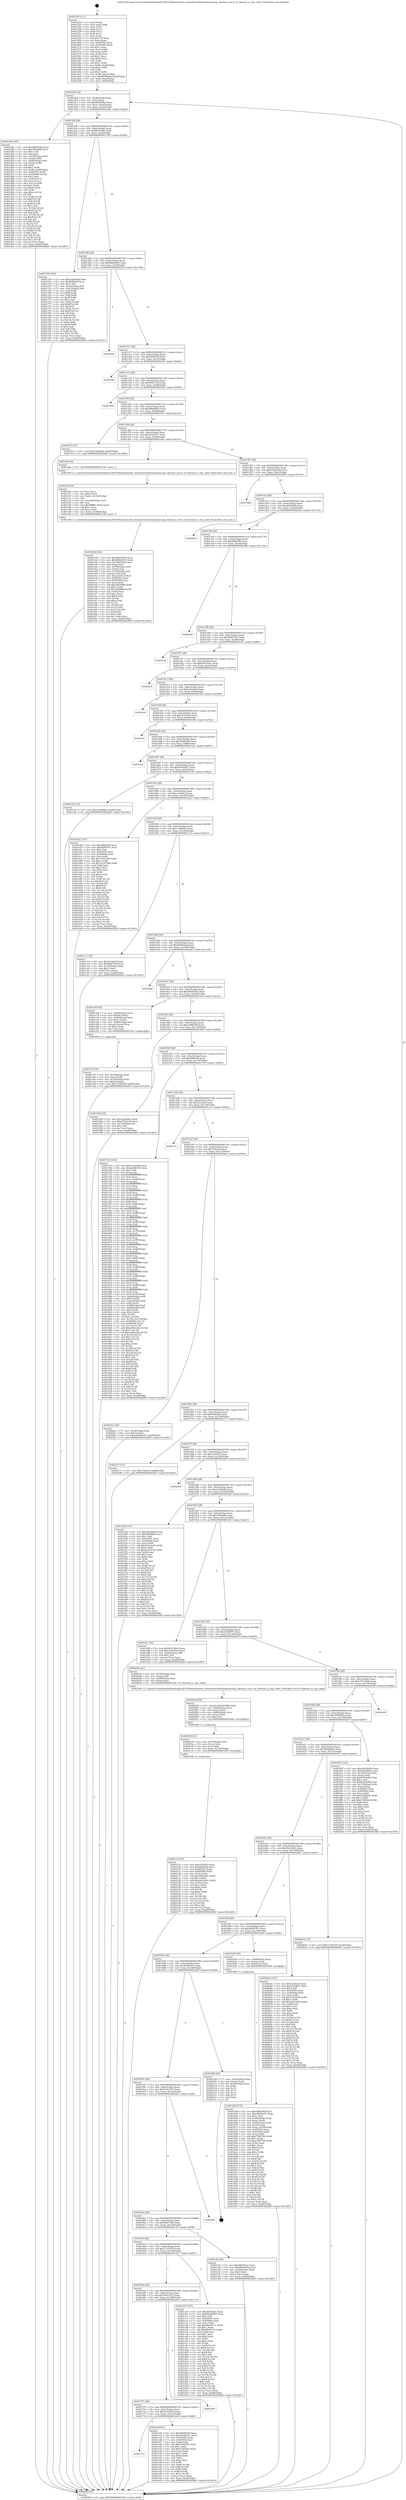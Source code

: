 digraph "0x401250" {
  label = "0x401250 (/mnt/c/Users/mathe/Desktop/tcc/POCII/binaries/extr_linuxdriversthermalsamsung..thermal_core.h_of_thermal_is_trip_valid_Final-ollvm.out::main(0))"
  labelloc = "t"
  node[shape=record]

  Entry [label="",width=0.3,height=0.3,shape=circle,fillcolor=black,style=filled]
  "0x4012bf" [label="{
     0x4012bf [32]\l
     | [instrs]\l
     &nbsp;&nbsp;0x4012bf \<+6\>: mov -0xa8(%rbp),%eax\l
     &nbsp;&nbsp;0x4012c5 \<+2\>: mov %eax,%ecx\l
     &nbsp;&nbsp;0x4012c7 \<+6\>: sub $0x804d38b5,%ecx\l
     &nbsp;&nbsp;0x4012cd \<+6\>: mov %eax,-0xbc(%rbp)\l
     &nbsp;&nbsp;0x4012d3 \<+6\>: mov %ecx,-0xc0(%rbp)\l
     &nbsp;&nbsp;0x4012d9 \<+6\>: je 0000000000401d4a \<main+0xafa\>\l
  }"]
  "0x401d4a" [label="{
     0x401d4a [167]\l
     | [instrs]\l
     &nbsp;&nbsp;0x401d4a \<+5\>: mov $0xd0f202de,%eax\l
     &nbsp;&nbsp;0x401d4f \<+5\>: mov $0x19fc8a08,%ecx\l
     &nbsp;&nbsp;0x401d54 \<+2\>: mov $0x1,%dl\l
     &nbsp;&nbsp;0x401d56 \<+2\>: xor %esi,%esi\l
     &nbsp;&nbsp;0x401d58 \<+4\>: mov -0x70(%rbp),%rdi\l
     &nbsp;&nbsp;0x401d5c \<+3\>: mov (%rdi),%r8d\l
     &nbsp;&nbsp;0x401d5f \<+4\>: mov -0x80(%rbp),%rdi\l
     &nbsp;&nbsp;0x401d63 \<+3\>: cmp (%rdi),%r8d\l
     &nbsp;&nbsp;0x401d66 \<+4\>: setl %r9b\l
     &nbsp;&nbsp;0x401d6a \<+4\>: and $0x1,%r9b\l
     &nbsp;&nbsp;0x401d6e \<+4\>: mov %r9b,-0x29(%rbp)\l
     &nbsp;&nbsp;0x401d72 \<+8\>: mov 0x40505c,%r8d\l
     &nbsp;&nbsp;0x401d7a \<+8\>: mov 0x405060,%r10d\l
     &nbsp;&nbsp;0x401d82 \<+3\>: sub $0x1,%esi\l
     &nbsp;&nbsp;0x401d85 \<+3\>: mov %r8d,%r11d\l
     &nbsp;&nbsp;0x401d88 \<+3\>: add %esi,%r11d\l
     &nbsp;&nbsp;0x401d8b \<+4\>: imul %r11d,%r8d\l
     &nbsp;&nbsp;0x401d8f \<+4\>: and $0x1,%r8d\l
     &nbsp;&nbsp;0x401d93 \<+4\>: cmp $0x0,%r8d\l
     &nbsp;&nbsp;0x401d97 \<+4\>: sete %r9b\l
     &nbsp;&nbsp;0x401d9b \<+4\>: cmp $0xa,%r10d\l
     &nbsp;&nbsp;0x401d9f \<+3\>: setl %bl\l
     &nbsp;&nbsp;0x401da2 \<+3\>: mov %r9b,%r14b\l
     &nbsp;&nbsp;0x401da5 \<+4\>: xor $0xff,%r14b\l
     &nbsp;&nbsp;0x401da9 \<+3\>: mov %bl,%r15b\l
     &nbsp;&nbsp;0x401dac \<+4\>: xor $0xff,%r15b\l
     &nbsp;&nbsp;0x401db0 \<+3\>: xor $0x1,%dl\l
     &nbsp;&nbsp;0x401db3 \<+3\>: mov %r14b,%r12b\l
     &nbsp;&nbsp;0x401db6 \<+4\>: and $0xff,%r12b\l
     &nbsp;&nbsp;0x401dba \<+3\>: and %dl,%r9b\l
     &nbsp;&nbsp;0x401dbd \<+3\>: mov %r15b,%r13b\l
     &nbsp;&nbsp;0x401dc0 \<+4\>: and $0xff,%r13b\l
     &nbsp;&nbsp;0x401dc4 \<+2\>: and %dl,%bl\l
     &nbsp;&nbsp;0x401dc6 \<+3\>: or %r9b,%r12b\l
     &nbsp;&nbsp;0x401dc9 \<+3\>: or %bl,%r13b\l
     &nbsp;&nbsp;0x401dcc \<+3\>: xor %r13b,%r12b\l
     &nbsp;&nbsp;0x401dcf \<+3\>: or %r15b,%r14b\l
     &nbsp;&nbsp;0x401dd2 \<+4\>: xor $0xff,%r14b\l
     &nbsp;&nbsp;0x401dd6 \<+3\>: or $0x1,%dl\l
     &nbsp;&nbsp;0x401dd9 \<+3\>: and %dl,%r14b\l
     &nbsp;&nbsp;0x401ddc \<+3\>: or %r14b,%r12b\l
     &nbsp;&nbsp;0x401ddf \<+4\>: test $0x1,%r12b\l
     &nbsp;&nbsp;0x401de3 \<+3\>: cmovne %ecx,%eax\l
     &nbsp;&nbsp;0x401de6 \<+6\>: mov %eax,-0xa8(%rbp)\l
     &nbsp;&nbsp;0x401dec \<+5\>: jmp 00000000004024b5 \<main+0x1265\>\l
  }"]
  "0x4012df" [label="{
     0x4012df [28]\l
     | [instrs]\l
     &nbsp;&nbsp;0x4012df \<+5\>: jmp 00000000004012e4 \<main+0x94\>\l
     &nbsp;&nbsp;0x4012e4 \<+6\>: mov -0xbc(%rbp),%eax\l
     &nbsp;&nbsp;0x4012ea \<+5\>: sub $0x881f4a89,%eax\l
     &nbsp;&nbsp;0x4012ef \<+6\>: mov %eax,-0xc4(%rbp)\l
     &nbsp;&nbsp;0x4012f5 \<+6\>: je 0000000000401749 \<main+0x4f9\>\l
  }"]
  Exit [label="",width=0.3,height=0.3,shape=circle,fillcolor=black,style=filled,peripheries=2]
  "0x401749" [label="{
     0x401749 [106]\l
     | [instrs]\l
     &nbsp;&nbsp;0x401749 \<+5\>: mov $0xbc0e0da6,%eax\l
     &nbsp;&nbsp;0x40174e \<+5\>: mov $0xfdf8fc46,%ecx\l
     &nbsp;&nbsp;0x401753 \<+2\>: mov $0x1,%dl\l
     &nbsp;&nbsp;0x401755 \<+7\>: mov -0xa2(%rbp),%sil\l
     &nbsp;&nbsp;0x40175c \<+7\>: mov -0xa1(%rbp),%dil\l
     &nbsp;&nbsp;0x401763 \<+3\>: mov %sil,%r8b\l
     &nbsp;&nbsp;0x401766 \<+4\>: xor $0xff,%r8b\l
     &nbsp;&nbsp;0x40176a \<+3\>: mov %dil,%r9b\l
     &nbsp;&nbsp;0x40176d \<+4\>: xor $0xff,%r9b\l
     &nbsp;&nbsp;0x401771 \<+3\>: xor $0x1,%dl\l
     &nbsp;&nbsp;0x401774 \<+3\>: mov %r8b,%r10b\l
     &nbsp;&nbsp;0x401777 \<+4\>: and $0xff,%r10b\l
     &nbsp;&nbsp;0x40177b \<+3\>: and %dl,%sil\l
     &nbsp;&nbsp;0x40177e \<+3\>: mov %r9b,%r11b\l
     &nbsp;&nbsp;0x401781 \<+4\>: and $0xff,%r11b\l
     &nbsp;&nbsp;0x401785 \<+3\>: and %dl,%dil\l
     &nbsp;&nbsp;0x401788 \<+3\>: or %sil,%r10b\l
     &nbsp;&nbsp;0x40178b \<+3\>: or %dil,%r11b\l
     &nbsp;&nbsp;0x40178e \<+3\>: xor %r11b,%r10b\l
     &nbsp;&nbsp;0x401791 \<+3\>: or %r9b,%r8b\l
     &nbsp;&nbsp;0x401794 \<+4\>: xor $0xff,%r8b\l
     &nbsp;&nbsp;0x401798 \<+3\>: or $0x1,%dl\l
     &nbsp;&nbsp;0x40179b \<+3\>: and %dl,%r8b\l
     &nbsp;&nbsp;0x40179e \<+3\>: or %r8b,%r10b\l
     &nbsp;&nbsp;0x4017a1 \<+4\>: test $0x1,%r10b\l
     &nbsp;&nbsp;0x4017a5 \<+3\>: cmovne %ecx,%eax\l
     &nbsp;&nbsp;0x4017a8 \<+6\>: mov %eax,-0xa8(%rbp)\l
     &nbsp;&nbsp;0x4017ae \<+5\>: jmp 00000000004024b5 \<main+0x1265\>\l
  }"]
  "0x4012fb" [label="{
     0x4012fb [28]\l
     | [instrs]\l
     &nbsp;&nbsp;0x4012fb \<+5\>: jmp 0000000000401300 \<main+0xb0\>\l
     &nbsp;&nbsp;0x401300 \<+6\>: mov -0xbc(%rbp),%eax\l
     &nbsp;&nbsp;0x401306 \<+5\>: sub $0x946d5e05,%eax\l
     &nbsp;&nbsp;0x40130b \<+6\>: mov %eax,-0xc8(%rbp)\l
     &nbsp;&nbsp;0x401311 \<+6\>: je 00000000004023e4 \<main+0x1194\>\l
  }"]
  "0x4024b5" [label="{
     0x4024b5 [5]\l
     | [instrs]\l
     &nbsp;&nbsp;0x4024b5 \<+5\>: jmp 00000000004012bf \<main+0x6f\>\l
  }"]
  "0x401250" [label="{
     0x401250 [111]\l
     | [instrs]\l
     &nbsp;&nbsp;0x401250 \<+1\>: push %rbp\l
     &nbsp;&nbsp;0x401251 \<+3\>: mov %rsp,%rbp\l
     &nbsp;&nbsp;0x401254 \<+2\>: push %r15\l
     &nbsp;&nbsp;0x401256 \<+2\>: push %r14\l
     &nbsp;&nbsp;0x401258 \<+2\>: push %r13\l
     &nbsp;&nbsp;0x40125a \<+2\>: push %r12\l
     &nbsp;&nbsp;0x40125c \<+1\>: push %rbx\l
     &nbsp;&nbsp;0x40125d \<+7\>: sub $0x178,%rsp\l
     &nbsp;&nbsp;0x401264 \<+2\>: xor %eax,%eax\l
     &nbsp;&nbsp;0x401266 \<+7\>: mov 0x40505c,%ecx\l
     &nbsp;&nbsp;0x40126d \<+7\>: mov 0x405060,%edx\l
     &nbsp;&nbsp;0x401274 \<+3\>: sub $0x1,%eax\l
     &nbsp;&nbsp;0x401277 \<+3\>: mov %ecx,%r8d\l
     &nbsp;&nbsp;0x40127a \<+3\>: add %eax,%r8d\l
     &nbsp;&nbsp;0x40127d \<+4\>: imul %r8d,%ecx\l
     &nbsp;&nbsp;0x401281 \<+3\>: and $0x1,%ecx\l
     &nbsp;&nbsp;0x401284 \<+3\>: cmp $0x0,%ecx\l
     &nbsp;&nbsp;0x401287 \<+4\>: sete %r9b\l
     &nbsp;&nbsp;0x40128b \<+4\>: and $0x1,%r9b\l
     &nbsp;&nbsp;0x40128f \<+7\>: mov %r9b,-0xa2(%rbp)\l
     &nbsp;&nbsp;0x401296 \<+3\>: cmp $0xa,%edx\l
     &nbsp;&nbsp;0x401299 \<+4\>: setl %r9b\l
     &nbsp;&nbsp;0x40129d \<+4\>: and $0x1,%r9b\l
     &nbsp;&nbsp;0x4012a1 \<+7\>: mov %r9b,-0xa1(%rbp)\l
     &nbsp;&nbsp;0x4012a8 \<+10\>: movl $0x881f4a89,-0xa8(%rbp)\l
     &nbsp;&nbsp;0x4012b2 \<+6\>: mov %edi,-0xac(%rbp)\l
     &nbsp;&nbsp;0x4012b8 \<+7\>: mov %rsi,-0xb8(%rbp)\l
  }"]
  "0x40211b" [label="{
     0x40211b [97]\l
     | [instrs]\l
     &nbsp;&nbsp;0x40211b \<+5\>: mov $0xc235e43,%eax\l
     &nbsp;&nbsp;0x402120 \<+5\>: mov $0x9e96da2,%esi\l
     &nbsp;&nbsp;0x402125 \<+7\>: mov 0x40505c,%edx\l
     &nbsp;&nbsp;0x40212c \<+8\>: mov 0x405060,%r8d\l
     &nbsp;&nbsp;0x402134 \<+3\>: mov %edx,%r9d\l
     &nbsp;&nbsp;0x402137 \<+7\>: sub $0xe602c091,%r9d\l
     &nbsp;&nbsp;0x40213e \<+4\>: sub $0x1,%r9d\l
     &nbsp;&nbsp;0x402142 \<+7\>: add $0xe602c091,%r9d\l
     &nbsp;&nbsp;0x402149 \<+4\>: imul %r9d,%edx\l
     &nbsp;&nbsp;0x40214d \<+3\>: and $0x1,%edx\l
     &nbsp;&nbsp;0x402150 \<+3\>: cmp $0x0,%edx\l
     &nbsp;&nbsp;0x402153 \<+4\>: sete %r10b\l
     &nbsp;&nbsp;0x402157 \<+4\>: cmp $0xa,%r8d\l
     &nbsp;&nbsp;0x40215b \<+4\>: setl %r11b\l
     &nbsp;&nbsp;0x40215f \<+3\>: mov %r10b,%bl\l
     &nbsp;&nbsp;0x402162 \<+3\>: and %r11b,%bl\l
     &nbsp;&nbsp;0x402165 \<+3\>: xor %r11b,%r10b\l
     &nbsp;&nbsp;0x402168 \<+3\>: or %r10b,%bl\l
     &nbsp;&nbsp;0x40216b \<+3\>: test $0x1,%bl\l
     &nbsp;&nbsp;0x40216e \<+3\>: cmovne %esi,%eax\l
     &nbsp;&nbsp;0x402171 \<+6\>: mov %eax,-0xa8(%rbp)\l
     &nbsp;&nbsp;0x402177 \<+5\>: jmp 00000000004024b5 \<main+0x1265\>\l
  }"]
  "0x4023e4" [label="{
     0x4023e4\l
  }", style=dashed]
  "0x401317" [label="{
     0x401317 [28]\l
     | [instrs]\l
     &nbsp;&nbsp;0x401317 \<+5\>: jmp 000000000040131c \<main+0xcc\>\l
     &nbsp;&nbsp;0x40131c \<+6\>: mov -0xbc(%rbp),%eax\l
     &nbsp;&nbsp;0x401322 \<+5\>: sub $0x94929f2f,%eax\l
     &nbsp;&nbsp;0x401327 \<+6\>: mov %eax,-0xcc(%rbp)\l
     &nbsp;&nbsp;0x40132d \<+6\>: je 00000000004021f6 \<main+0xfa6\>\l
  }"]
  "0x402106" [label="{
     0x402106 [21]\l
     | [instrs]\l
     &nbsp;&nbsp;0x402106 \<+4\>: mov -0x78(%rbp),%rcx\l
     &nbsp;&nbsp;0x40210a \<+3\>: mov (%rcx),%rcx\l
     &nbsp;&nbsp;0x40210d \<+3\>: mov %rcx,%rdi\l
     &nbsp;&nbsp;0x402110 \<+6\>: mov %eax,-0x16c(%rbp)\l
     &nbsp;&nbsp;0x402116 \<+5\>: call 0000000000401030 \<free@plt\>\l
     | [calls]\l
     &nbsp;&nbsp;0x401030 \{1\} (unknown)\l
  }"]
  "0x4021f6" [label="{
     0x4021f6\l
  }", style=dashed]
  "0x401333" [label="{
     0x401333 [28]\l
     | [instrs]\l
     &nbsp;&nbsp;0x401333 \<+5\>: jmp 0000000000401338 \<main+0xe8\>\l
     &nbsp;&nbsp;0x401338 \<+6\>: mov -0xbc(%rbp),%eax\l
     &nbsp;&nbsp;0x40133e \<+5\>: sub $0x985b123f,%eax\l
     &nbsp;&nbsp;0x401343 \<+6\>: mov %eax,-0xd0(%rbp)\l
     &nbsp;&nbsp;0x401349 \<+6\>: je 000000000040218b \<main+0xf3b\>\l
  }"]
  "0x4020e9" [label="{
     0x4020e9 [29]\l
     | [instrs]\l
     &nbsp;&nbsp;0x4020e9 \<+10\>: movabs $0x4030d6,%rdi\l
     &nbsp;&nbsp;0x4020f3 \<+4\>: mov -0x68(%rbp),%rcx\l
     &nbsp;&nbsp;0x4020f7 \<+2\>: mov %eax,(%rcx)\l
     &nbsp;&nbsp;0x4020f9 \<+4\>: mov -0x68(%rbp),%rcx\l
     &nbsp;&nbsp;0x4020fd \<+2\>: mov (%rcx),%esi\l
     &nbsp;&nbsp;0x4020ff \<+2\>: mov $0x0,%al\l
     &nbsp;&nbsp;0x402101 \<+5\>: call 0000000000401040 \<printf@plt\>\l
     | [calls]\l
     &nbsp;&nbsp;0x401040 \{1\} (unknown)\l
  }"]
  "0x40218b" [label="{
     0x40218b\l
  }", style=dashed]
  "0x40134f" [label="{
     0x40134f [28]\l
     | [instrs]\l
     &nbsp;&nbsp;0x40134f \<+5\>: jmp 0000000000401354 \<main+0x104\>\l
     &nbsp;&nbsp;0x401354 \<+6\>: mov -0xbc(%rbp),%eax\l
     &nbsp;&nbsp;0x40135a \<+5\>: sub $0x999dd963,%eax\l
     &nbsp;&nbsp;0x40135f \<+6\>: mov %eax,-0xd4(%rbp)\l
     &nbsp;&nbsp;0x401365 \<+6\>: je 0000000000401f15 \<main+0xcc5\>\l
  }"]
  "0x401e9b" [label="{
     0x401e9b [122]\l
     | [instrs]\l
     &nbsp;&nbsp;0x401e9b \<+5\>: mov $0x946d5e05,%ecx\l
     &nbsp;&nbsp;0x401ea0 \<+5\>: mov $0x999dd963,%edx\l
     &nbsp;&nbsp;0x401ea5 \<+6\>: mov -0x168(%rbp),%esi\l
     &nbsp;&nbsp;0x401eab \<+3\>: imul %eax,%esi\l
     &nbsp;&nbsp;0x401eae \<+4\>: mov -0x78(%rbp),%rdi\l
     &nbsp;&nbsp;0x401eb2 \<+3\>: mov (%rdi),%rdi\l
     &nbsp;&nbsp;0x401eb5 \<+4\>: mov -0x70(%rbp),%r8\l
     &nbsp;&nbsp;0x401eb9 \<+3\>: movslq (%r8),%r8\l
     &nbsp;&nbsp;0x401ebc \<+4\>: mov %esi,(%rdi,%r8,4)\l
     &nbsp;&nbsp;0x401ec0 \<+7\>: mov 0x40505c,%eax\l
     &nbsp;&nbsp;0x401ec7 \<+7\>: mov 0x405060,%esi\l
     &nbsp;&nbsp;0x401ece \<+3\>: mov %eax,%r9d\l
     &nbsp;&nbsp;0x401ed1 \<+7\>: add $0xc0f25896,%r9d\l
     &nbsp;&nbsp;0x401ed8 \<+4\>: sub $0x1,%r9d\l
     &nbsp;&nbsp;0x401edc \<+7\>: sub $0xc0f25896,%r9d\l
     &nbsp;&nbsp;0x401ee3 \<+4\>: imul %r9d,%eax\l
     &nbsp;&nbsp;0x401ee7 \<+3\>: and $0x1,%eax\l
     &nbsp;&nbsp;0x401eea \<+3\>: cmp $0x0,%eax\l
     &nbsp;&nbsp;0x401eed \<+4\>: sete %r10b\l
     &nbsp;&nbsp;0x401ef1 \<+3\>: cmp $0xa,%esi\l
     &nbsp;&nbsp;0x401ef4 \<+4\>: setl %r11b\l
     &nbsp;&nbsp;0x401ef8 \<+3\>: mov %r10b,%bl\l
     &nbsp;&nbsp;0x401efb \<+3\>: and %r11b,%bl\l
     &nbsp;&nbsp;0x401efe \<+3\>: xor %r11b,%r10b\l
     &nbsp;&nbsp;0x401f01 \<+3\>: or %r10b,%bl\l
     &nbsp;&nbsp;0x401f04 \<+3\>: test $0x1,%bl\l
     &nbsp;&nbsp;0x401f07 \<+3\>: cmovne %edx,%ecx\l
     &nbsp;&nbsp;0x401f0a \<+6\>: mov %ecx,-0xa8(%rbp)\l
     &nbsp;&nbsp;0x401f10 \<+5\>: jmp 00000000004024b5 \<main+0x1265\>\l
  }"]
  "0x401f15" [label="{
     0x401f15 [15]\l
     | [instrs]\l
     &nbsp;&nbsp;0x401f15 \<+10\>: movl $0x14af92d0,-0xa8(%rbp)\l
     &nbsp;&nbsp;0x401f1f \<+5\>: jmp 00000000004024b5 \<main+0x1265\>\l
  }"]
  "0x40136b" [label="{
     0x40136b [28]\l
     | [instrs]\l
     &nbsp;&nbsp;0x40136b \<+5\>: jmp 0000000000401370 \<main+0x120\>\l
     &nbsp;&nbsp;0x401370 \<+6\>: mov -0xbc(%rbp),%eax\l
     &nbsp;&nbsp;0x401376 \<+5\>: sub $0xa032a671,%eax\l
     &nbsp;&nbsp;0x40137b \<+6\>: mov %eax,-0xd8(%rbp)\l
     &nbsp;&nbsp;0x401381 \<+6\>: je 0000000000401e6a \<main+0xc1a\>\l
  }"]
  "0x401e6f" [label="{
     0x401e6f [44]\l
     | [instrs]\l
     &nbsp;&nbsp;0x401e6f \<+2\>: xor %ecx,%ecx\l
     &nbsp;&nbsp;0x401e71 \<+5\>: mov $0x2,%edx\l
     &nbsp;&nbsp;0x401e76 \<+6\>: mov %edx,-0x164(%rbp)\l
     &nbsp;&nbsp;0x401e7c \<+1\>: cltd\l
     &nbsp;&nbsp;0x401e7d \<+6\>: mov -0x164(%rbp),%esi\l
     &nbsp;&nbsp;0x401e83 \<+2\>: idiv %esi\l
     &nbsp;&nbsp;0x401e85 \<+6\>: imul $0xfffffffe,%edx,%edx\l
     &nbsp;&nbsp;0x401e8b \<+3\>: sub $0x1,%ecx\l
     &nbsp;&nbsp;0x401e8e \<+2\>: sub %ecx,%edx\l
     &nbsp;&nbsp;0x401e90 \<+6\>: mov %edx,-0x168(%rbp)\l
     &nbsp;&nbsp;0x401e96 \<+5\>: call 0000000000401160 \<next_i\>\l
     | [calls]\l
     &nbsp;&nbsp;0x401160 \{1\} (/mnt/c/Users/mathe/Desktop/tcc/POCII/binaries/extr_linuxdriversthermalsamsung..thermal_core.h_of_thermal_is_trip_valid_Final-ollvm.out::next_i)\l
  }"]
  "0x401e6a" [label="{
     0x401e6a [5]\l
     | [instrs]\l
     &nbsp;&nbsp;0x401e6a \<+5\>: call 0000000000401160 \<next_i\>\l
     | [calls]\l
     &nbsp;&nbsp;0x401160 \{1\} (/mnt/c/Users/mathe/Desktop/tcc/POCII/binaries/extr_linuxdriversthermalsamsung..thermal_core.h_of_thermal_is_trip_valid_Final-ollvm.out::next_i)\l
  }"]
  "0x401387" [label="{
     0x401387 [28]\l
     | [instrs]\l
     &nbsp;&nbsp;0x401387 \<+5\>: jmp 000000000040138c \<main+0x13c\>\l
     &nbsp;&nbsp;0x40138c \<+6\>: mov -0xbc(%rbp),%eax\l
     &nbsp;&nbsp;0x401392 \<+5\>: sub $0xa7d23e24,%eax\l
     &nbsp;&nbsp;0x401397 \<+6\>: mov %eax,-0xdc(%rbp)\l
     &nbsp;&nbsp;0x40139d \<+6\>: je 000000000040196b \<main+0x71b\>\l
  }"]
  "0x401723" [label="{
     0x401723\l
  }", style=dashed]
  "0x40196b" [label="{
     0x40196b\l
  }", style=dashed]
  "0x4013a3" [label="{
     0x4013a3 [28]\l
     | [instrs]\l
     &nbsp;&nbsp;0x4013a3 \<+5\>: jmp 00000000004013a8 \<main+0x158\>\l
     &nbsp;&nbsp;0x4013a8 \<+6\>: mov -0xbc(%rbp),%eax\l
     &nbsp;&nbsp;0x4013ae \<+5\>: sub $0xa943829b,%eax\l
     &nbsp;&nbsp;0x4013b3 \<+6\>: mov %eax,-0xe0(%rbp)\l
     &nbsp;&nbsp;0x4013b9 \<+6\>: je 000000000040243a \<main+0x11ea\>\l
  }"]
  "0x401e0f" [label="{
     0x401e0f [91]\l
     | [instrs]\l
     &nbsp;&nbsp;0x401e0f \<+5\>: mov $0x946d5e05,%eax\l
     &nbsp;&nbsp;0x401e14 \<+5\>: mov $0xa032a671,%ecx\l
     &nbsp;&nbsp;0x401e19 \<+7\>: mov 0x40505c,%edx\l
     &nbsp;&nbsp;0x401e20 \<+7\>: mov 0x405060,%esi\l
     &nbsp;&nbsp;0x401e27 \<+2\>: mov %edx,%edi\l
     &nbsp;&nbsp;0x401e29 \<+6\>: sub $0xf13645b1,%edi\l
     &nbsp;&nbsp;0x401e2f \<+3\>: sub $0x1,%edi\l
     &nbsp;&nbsp;0x401e32 \<+6\>: add $0xf13645b1,%edi\l
     &nbsp;&nbsp;0x401e38 \<+3\>: imul %edi,%edx\l
     &nbsp;&nbsp;0x401e3b \<+3\>: and $0x1,%edx\l
     &nbsp;&nbsp;0x401e3e \<+3\>: cmp $0x0,%edx\l
     &nbsp;&nbsp;0x401e41 \<+4\>: sete %r8b\l
     &nbsp;&nbsp;0x401e45 \<+3\>: cmp $0xa,%esi\l
     &nbsp;&nbsp;0x401e48 \<+4\>: setl %r9b\l
     &nbsp;&nbsp;0x401e4c \<+3\>: mov %r8b,%r10b\l
     &nbsp;&nbsp;0x401e4f \<+3\>: and %r9b,%r10b\l
     &nbsp;&nbsp;0x401e52 \<+3\>: xor %r9b,%r8b\l
     &nbsp;&nbsp;0x401e55 \<+3\>: or %r8b,%r10b\l
     &nbsp;&nbsp;0x401e58 \<+4\>: test $0x1,%r10b\l
     &nbsp;&nbsp;0x401e5c \<+3\>: cmovne %ecx,%eax\l
     &nbsp;&nbsp;0x401e5f \<+6\>: mov %eax,-0xa8(%rbp)\l
     &nbsp;&nbsp;0x401e65 \<+5\>: jmp 00000000004024b5 \<main+0x1265\>\l
  }"]
  "0x40243a" [label="{
     0x40243a\l
  }", style=dashed]
  "0x4013bf" [label="{
     0x4013bf [28]\l
     | [instrs]\l
     &nbsp;&nbsp;0x4013bf \<+5\>: jmp 00000000004013c4 \<main+0x174\>\l
     &nbsp;&nbsp;0x4013c4 \<+6\>: mov -0xbc(%rbp),%eax\l
     &nbsp;&nbsp;0x4013ca \<+5\>: sub $0xaf86a9f9,%eax\l
     &nbsp;&nbsp;0x4013cf \<+6\>: mov %eax,-0xe4(%rbp)\l
     &nbsp;&nbsp;0x4013d5 \<+6\>: je 0000000000402386 \<main+0x1136\>\l
  }"]
  "0x401707" [label="{
     0x401707 [28]\l
     | [instrs]\l
     &nbsp;&nbsp;0x401707 \<+5\>: jmp 000000000040170c \<main+0x4bc\>\l
     &nbsp;&nbsp;0x40170c \<+6\>: mov -0xbc(%rbp),%eax\l
     &nbsp;&nbsp;0x401712 \<+5\>: sub $0x7ec036e4,%eax\l
     &nbsp;&nbsp;0x401717 \<+6\>: mov %eax,-0x15c(%rbp)\l
     &nbsp;&nbsp;0x40171d \<+6\>: je 0000000000401e0f \<main+0xbbf\>\l
  }"]
  "0x402386" [label="{
     0x402386\l
  }", style=dashed]
  "0x4013db" [label="{
     0x4013db [28]\l
     | [instrs]\l
     &nbsp;&nbsp;0x4013db \<+5\>: jmp 00000000004013e0 \<main+0x190\>\l
     &nbsp;&nbsp;0x4013e0 \<+6\>: mov -0xbc(%rbp),%eax\l
     &nbsp;&nbsp;0x4013e6 \<+5\>: sub $0xb0f87e67,%eax\l
     &nbsp;&nbsp;0x4013eb \<+6\>: mov %eax,-0xe8(%rbp)\l
     &nbsp;&nbsp;0x4013f1 \<+6\>: je 00000000004021d2 \<main+0xf82\>\l
  }"]
  "0x402365" [label="{
     0x402365\l
  }", style=dashed]
  "0x4021d2" [label="{
     0x4021d2\l
  }", style=dashed]
  "0x4013f7" [label="{
     0x4013f7 [28]\l
     | [instrs]\l
     &nbsp;&nbsp;0x4013f7 \<+5\>: jmp 00000000004013fc \<main+0x1ac\>\l
     &nbsp;&nbsp;0x4013fc \<+6\>: mov -0xbc(%rbp),%eax\l
     &nbsp;&nbsp;0x401402 \<+5\>: sub $0xb867dea1,%eax\l
     &nbsp;&nbsp;0x401407 \<+6\>: mov %eax,-0xec(%rbp)\l
     &nbsp;&nbsp;0x40140d \<+6\>: je 00000000004022c9 \<main+0x1079\>\l
  }"]
  "0x4016eb" [label="{
     0x4016eb [28]\l
     | [instrs]\l
     &nbsp;&nbsp;0x4016eb \<+5\>: jmp 00000000004016f0 \<main+0x4a0\>\l
     &nbsp;&nbsp;0x4016f0 \<+6\>: mov -0xbc(%rbp),%eax\l
     &nbsp;&nbsp;0x4016f6 \<+5\>: sub $0x76d1cf33,%eax\l
     &nbsp;&nbsp;0x4016fb \<+6\>: mov %eax,-0x158(%rbp)\l
     &nbsp;&nbsp;0x401701 \<+6\>: je 0000000000402365 \<main+0x1115\>\l
  }"]
  "0x4022c9" [label="{
     0x4022c9\l
  }", style=dashed]
  "0x401413" [label="{
     0x401413 [28]\l
     | [instrs]\l
     &nbsp;&nbsp;0x401413 \<+5\>: jmp 0000000000401418 \<main+0x1c8\>\l
     &nbsp;&nbsp;0x401418 \<+6\>: mov -0xbc(%rbp),%eax\l
     &nbsp;&nbsp;0x40141e \<+5\>: sub $0xbc0e0da6,%eax\l
     &nbsp;&nbsp;0x401423 \<+6\>: mov %eax,-0xf0(%rbp)\l
     &nbsp;&nbsp;0x401429 \<+6\>: je 0000000000402320 \<main+0x10d0\>\l
  }"]
  "0x401cb7" [label="{
     0x401cb7 [147]\l
     | [instrs]\l
     &nbsp;&nbsp;0x401cb7 \<+5\>: mov $0xd0f202de,%eax\l
     &nbsp;&nbsp;0x401cbc \<+5\>: mov $0x804d38b5,%ecx\l
     &nbsp;&nbsp;0x401cc1 \<+2\>: mov $0x1,%dl\l
     &nbsp;&nbsp;0x401cc3 \<+7\>: mov 0x40505c,%esi\l
     &nbsp;&nbsp;0x401cca \<+7\>: mov 0x405060,%edi\l
     &nbsp;&nbsp;0x401cd1 \<+3\>: mov %esi,%r8d\l
     &nbsp;&nbsp;0x401cd4 \<+7\>: add $0x69e037e1,%r8d\l
     &nbsp;&nbsp;0x401cdb \<+4\>: sub $0x1,%r8d\l
     &nbsp;&nbsp;0x401cdf \<+7\>: sub $0x69e037e1,%r8d\l
     &nbsp;&nbsp;0x401ce6 \<+4\>: imul %r8d,%esi\l
     &nbsp;&nbsp;0x401cea \<+3\>: and $0x1,%esi\l
     &nbsp;&nbsp;0x401ced \<+3\>: cmp $0x0,%esi\l
     &nbsp;&nbsp;0x401cf0 \<+4\>: sete %r9b\l
     &nbsp;&nbsp;0x401cf4 \<+3\>: cmp $0xa,%edi\l
     &nbsp;&nbsp;0x401cf7 \<+4\>: setl %r10b\l
     &nbsp;&nbsp;0x401cfb \<+3\>: mov %r9b,%r11b\l
     &nbsp;&nbsp;0x401cfe \<+4\>: xor $0xff,%r11b\l
     &nbsp;&nbsp;0x401d02 \<+3\>: mov %r10b,%bl\l
     &nbsp;&nbsp;0x401d05 \<+3\>: xor $0xff,%bl\l
     &nbsp;&nbsp;0x401d08 \<+3\>: xor $0x1,%dl\l
     &nbsp;&nbsp;0x401d0b \<+3\>: mov %r11b,%r14b\l
     &nbsp;&nbsp;0x401d0e \<+4\>: and $0xff,%r14b\l
     &nbsp;&nbsp;0x401d12 \<+3\>: and %dl,%r9b\l
     &nbsp;&nbsp;0x401d15 \<+3\>: mov %bl,%r15b\l
     &nbsp;&nbsp;0x401d18 \<+4\>: and $0xff,%r15b\l
     &nbsp;&nbsp;0x401d1c \<+3\>: and %dl,%r10b\l
     &nbsp;&nbsp;0x401d1f \<+3\>: or %r9b,%r14b\l
     &nbsp;&nbsp;0x401d22 \<+3\>: or %r10b,%r15b\l
     &nbsp;&nbsp;0x401d25 \<+3\>: xor %r15b,%r14b\l
     &nbsp;&nbsp;0x401d28 \<+3\>: or %bl,%r11b\l
     &nbsp;&nbsp;0x401d2b \<+4\>: xor $0xff,%r11b\l
     &nbsp;&nbsp;0x401d2f \<+3\>: or $0x1,%dl\l
     &nbsp;&nbsp;0x401d32 \<+3\>: and %dl,%r11b\l
     &nbsp;&nbsp;0x401d35 \<+3\>: or %r11b,%r14b\l
     &nbsp;&nbsp;0x401d38 \<+4\>: test $0x1,%r14b\l
     &nbsp;&nbsp;0x401d3c \<+3\>: cmovne %ecx,%eax\l
     &nbsp;&nbsp;0x401d3f \<+6\>: mov %eax,-0xa8(%rbp)\l
     &nbsp;&nbsp;0x401d45 \<+5\>: jmp 00000000004024b5 \<main+0x1265\>\l
  }"]
  "0x402320" [label="{
     0x402320\l
  }", style=dashed]
  "0x40142f" [label="{
     0x40142f [28]\l
     | [instrs]\l
     &nbsp;&nbsp;0x40142f \<+5\>: jmp 0000000000401434 \<main+0x1e4\>\l
     &nbsp;&nbsp;0x401434 \<+6\>: mov -0xbc(%rbp),%eax\l
     &nbsp;&nbsp;0x40143a \<+5\>: sub $0xc17dc51d,%eax\l
     &nbsp;&nbsp;0x40143f \<+6\>: mov %eax,-0xf4(%rbp)\l
     &nbsp;&nbsp;0x401445 \<+6\>: je 00000000004019fe \<main+0x7ae\>\l
  }"]
  "0x401c97" [label="{
     0x401c97 [32]\l
     | [instrs]\l
     &nbsp;&nbsp;0x401c97 \<+4\>: mov -0x78(%rbp),%rdi\l
     &nbsp;&nbsp;0x401c9b \<+3\>: mov %rax,(%rdi)\l
     &nbsp;&nbsp;0x401c9e \<+4\>: mov -0x70(%rbp),%rax\l
     &nbsp;&nbsp;0x401ca2 \<+6\>: movl $0x0,(%rax)\l
     &nbsp;&nbsp;0x401ca8 \<+10\>: movl $0x7125b35f,-0xa8(%rbp)\l
     &nbsp;&nbsp;0x401cb2 \<+5\>: jmp 00000000004024b5 \<main+0x1265\>\l
  }"]
  "0x4019fe" [label="{
     0x4019fe\l
  }", style=dashed]
  "0x40144b" [label="{
     0x40144b [28]\l
     | [instrs]\l
     &nbsp;&nbsp;0x40144b \<+5\>: jmp 0000000000401450 \<main+0x200\>\l
     &nbsp;&nbsp;0x401450 \<+6\>: mov -0xbc(%rbp),%eax\l
     &nbsp;&nbsp;0x401456 \<+5\>: sub $0xc8a8de09,%eax\l
     &nbsp;&nbsp;0x40145b \<+6\>: mov %eax,-0xf8(%rbp)\l
     &nbsp;&nbsp;0x401461 \<+6\>: je 0000000000401aa3 \<main+0x853\>\l
  }"]
  "0x4016cf" [label="{
     0x4016cf [28]\l
     | [instrs]\l
     &nbsp;&nbsp;0x4016cf \<+5\>: jmp 00000000004016d4 \<main+0x484\>\l
     &nbsp;&nbsp;0x4016d4 \<+6\>: mov -0xbc(%rbp),%eax\l
     &nbsp;&nbsp;0x4016da \<+5\>: sub $0x7125b35f,%eax\l
     &nbsp;&nbsp;0x4016df \<+6\>: mov %eax,-0x154(%rbp)\l
     &nbsp;&nbsp;0x4016e5 \<+6\>: je 0000000000401cb7 \<main+0xa67\>\l
  }"]
  "0x401aa3" [label="{
     0x401aa3\l
  }", style=dashed]
  "0x401467" [label="{
     0x401467 [28]\l
     | [instrs]\l
     &nbsp;&nbsp;0x401467 \<+5\>: jmp 000000000040146c \<main+0x21c\>\l
     &nbsp;&nbsp;0x40146c \<+6\>: mov -0xbc(%rbp),%eax\l
     &nbsp;&nbsp;0x401472 \<+5\>: sub $0xc8d5eb51,%eax\l
     &nbsp;&nbsp;0x401477 \<+6\>: mov %eax,-0xfc(%rbp)\l
     &nbsp;&nbsp;0x40147d \<+6\>: je 0000000000401c04 \<main+0x9b4\>\l
  }"]
  "0x401c4f" [label="{
     0x401c4f [30]\l
     | [instrs]\l
     &nbsp;&nbsp;0x401c4f \<+5\>: mov $0xb867dea1,%eax\l
     &nbsp;&nbsp;0x401c54 \<+5\>: mov $0xd5b94502,%ecx\l
     &nbsp;&nbsp;0x401c59 \<+3\>: mov -0x30(%rbp),%edx\l
     &nbsp;&nbsp;0x401c5c \<+3\>: cmp $0x0,%edx\l
     &nbsp;&nbsp;0x401c5f \<+3\>: cmove %ecx,%eax\l
     &nbsp;&nbsp;0x401c62 \<+6\>: mov %eax,-0xa8(%rbp)\l
     &nbsp;&nbsp;0x401c68 \<+5\>: jmp 00000000004024b5 \<main+0x1265\>\l
  }"]
  "0x401c04" [label="{
     0x401c04 [15]\l
     | [instrs]\l
     &nbsp;&nbsp;0x401c04 \<+10\>: movl $0xcc5d9b83,-0xa8(%rbp)\l
     &nbsp;&nbsp;0x401c0e \<+5\>: jmp 00000000004024b5 \<main+0x1265\>\l
  }"]
  "0x401483" [label="{
     0x401483 [28]\l
     | [instrs]\l
     &nbsp;&nbsp;0x401483 \<+5\>: jmp 0000000000401488 \<main+0x238\>\l
     &nbsp;&nbsp;0x401488 \<+6\>: mov -0xbc(%rbp),%eax\l
     &nbsp;&nbsp;0x40148e \<+5\>: sub $0xca3abdc2,%eax\l
     &nbsp;&nbsp;0x401493 \<+6\>: mov %eax,-0x100(%rbp)\l
     &nbsp;&nbsp;0x401499 \<+6\>: je 0000000000401ab2 \<main+0x862\>\l
  }"]
  "0x4016b3" [label="{
     0x4016b3 [28]\l
     | [instrs]\l
     &nbsp;&nbsp;0x4016b3 \<+5\>: jmp 00000000004016b8 \<main+0x468\>\l
     &nbsp;&nbsp;0x4016b8 \<+6\>: mov -0xbc(%rbp),%eax\l
     &nbsp;&nbsp;0x4016be \<+5\>: sub $0x6f2871db,%eax\l
     &nbsp;&nbsp;0x4016c3 \<+6\>: mov %eax,-0x150(%rbp)\l
     &nbsp;&nbsp;0x4016c9 \<+6\>: je 0000000000401c4f \<main+0x9ff\>\l
  }"]
  "0x401ab2" [label="{
     0x401ab2 [147]\l
     | [instrs]\l
     &nbsp;&nbsp;0x401ab2 \<+5\>: mov $0xaf86a9f9,%eax\l
     &nbsp;&nbsp;0x401ab7 \<+5\>: mov $0x4b8f9781,%ecx\l
     &nbsp;&nbsp;0x401abc \<+2\>: mov $0x1,%dl\l
     &nbsp;&nbsp;0x401abe \<+7\>: mov 0x40505c,%esi\l
     &nbsp;&nbsp;0x401ac5 \<+7\>: mov 0x405060,%edi\l
     &nbsp;&nbsp;0x401acc \<+3\>: mov %esi,%r8d\l
     &nbsp;&nbsp;0x401acf \<+7\>: add $0x7d167bd6,%r8d\l
     &nbsp;&nbsp;0x401ad6 \<+4\>: sub $0x1,%r8d\l
     &nbsp;&nbsp;0x401ada \<+7\>: sub $0x7d167bd6,%r8d\l
     &nbsp;&nbsp;0x401ae1 \<+4\>: imul %r8d,%esi\l
     &nbsp;&nbsp;0x401ae5 \<+3\>: and $0x1,%esi\l
     &nbsp;&nbsp;0x401ae8 \<+3\>: cmp $0x0,%esi\l
     &nbsp;&nbsp;0x401aeb \<+4\>: sete %r9b\l
     &nbsp;&nbsp;0x401aef \<+3\>: cmp $0xa,%edi\l
     &nbsp;&nbsp;0x401af2 \<+4\>: setl %r10b\l
     &nbsp;&nbsp;0x401af6 \<+3\>: mov %r9b,%r11b\l
     &nbsp;&nbsp;0x401af9 \<+4\>: xor $0xff,%r11b\l
     &nbsp;&nbsp;0x401afd \<+3\>: mov %r10b,%bl\l
     &nbsp;&nbsp;0x401b00 \<+3\>: xor $0xff,%bl\l
     &nbsp;&nbsp;0x401b03 \<+3\>: xor $0x0,%dl\l
     &nbsp;&nbsp;0x401b06 \<+3\>: mov %r11b,%r14b\l
     &nbsp;&nbsp;0x401b09 \<+4\>: and $0x0,%r14b\l
     &nbsp;&nbsp;0x401b0d \<+3\>: and %dl,%r9b\l
     &nbsp;&nbsp;0x401b10 \<+3\>: mov %bl,%r15b\l
     &nbsp;&nbsp;0x401b13 \<+4\>: and $0x0,%r15b\l
     &nbsp;&nbsp;0x401b17 \<+3\>: and %dl,%r10b\l
     &nbsp;&nbsp;0x401b1a \<+3\>: or %r9b,%r14b\l
     &nbsp;&nbsp;0x401b1d \<+3\>: or %r10b,%r15b\l
     &nbsp;&nbsp;0x401b20 \<+3\>: xor %r15b,%r14b\l
     &nbsp;&nbsp;0x401b23 \<+3\>: or %bl,%r11b\l
     &nbsp;&nbsp;0x401b26 \<+4\>: xor $0xff,%r11b\l
     &nbsp;&nbsp;0x401b2a \<+3\>: or $0x0,%dl\l
     &nbsp;&nbsp;0x401b2d \<+3\>: and %dl,%r11b\l
     &nbsp;&nbsp;0x401b30 \<+3\>: or %r11b,%r14b\l
     &nbsp;&nbsp;0x401b33 \<+4\>: test $0x1,%r14b\l
     &nbsp;&nbsp;0x401b37 \<+3\>: cmovne %ecx,%eax\l
     &nbsp;&nbsp;0x401b3a \<+6\>: mov %eax,-0xa8(%rbp)\l
     &nbsp;&nbsp;0x401b40 \<+5\>: jmp 00000000004024b5 \<main+0x1265\>\l
  }"]
  "0x40149f" [label="{
     0x40149f [28]\l
     | [instrs]\l
     &nbsp;&nbsp;0x40149f \<+5\>: jmp 00000000004014a4 \<main+0x254\>\l
     &nbsp;&nbsp;0x4014a4 \<+6\>: mov -0xbc(%rbp),%eax\l
     &nbsp;&nbsp;0x4014aa \<+5\>: sub $0xcc5d9b83,%eax\l
     &nbsp;&nbsp;0x4014af \<+6\>: mov %eax,-0x104(%rbp)\l
     &nbsp;&nbsp;0x4014b5 \<+6\>: je 0000000000401c13 \<main+0x9c3\>\l
  }"]
  "0x40224c" [label="{
     0x40224c\l
  }", style=dashed]
  "0x401c13" [label="{
     0x401c13 [30]\l
     | [instrs]\l
     &nbsp;&nbsp;0x401c13 \<+5\>: mov $0x43c0aa4,%eax\l
     &nbsp;&nbsp;0x401c18 \<+5\>: mov $0x6f2871db,%ecx\l
     &nbsp;&nbsp;0x401c1d \<+3\>: mov -0x30(%rbp),%edx\l
     &nbsp;&nbsp;0x401c20 \<+3\>: cmp $0x1,%edx\l
     &nbsp;&nbsp;0x401c23 \<+3\>: cmovl %ecx,%eax\l
     &nbsp;&nbsp;0x401c26 \<+6\>: mov %eax,-0xa8(%rbp)\l
     &nbsp;&nbsp;0x401c2c \<+5\>: jmp 00000000004024b5 \<main+0x1265\>\l
  }"]
  "0x4014bb" [label="{
     0x4014bb [28]\l
     | [instrs]\l
     &nbsp;&nbsp;0x4014bb \<+5\>: jmp 00000000004014c0 \<main+0x270\>\l
     &nbsp;&nbsp;0x4014c0 \<+6\>: mov -0xbc(%rbp),%eax\l
     &nbsp;&nbsp;0x4014c6 \<+5\>: sub $0xd0f202de,%eax\l
     &nbsp;&nbsp;0x4014cb \<+6\>: mov %eax,-0x108(%rbp)\l
     &nbsp;&nbsp;0x4014d1 \<+6\>: je 00000000004023bf \<main+0x116f\>\l
  }"]
  "0x401697" [label="{
     0x401697 [28]\l
     | [instrs]\l
     &nbsp;&nbsp;0x401697 \<+5\>: jmp 000000000040169c \<main+0x44c\>\l
     &nbsp;&nbsp;0x40169c \<+6\>: mov -0xbc(%rbp),%eax\l
     &nbsp;&nbsp;0x4016a2 \<+5\>: sub $0x614a1f33,%eax\l
     &nbsp;&nbsp;0x4016a7 \<+6\>: mov %eax,-0x14c(%rbp)\l
     &nbsp;&nbsp;0x4016ad \<+6\>: je 000000000040224c \<main+0xffc\>\l
  }"]
  "0x4023bf" [label="{
     0x4023bf\l
  }", style=dashed]
  "0x4014d7" [label="{
     0x4014d7 [28]\l
     | [instrs]\l
     &nbsp;&nbsp;0x4014d7 \<+5\>: jmp 00000000004014dc \<main+0x28c\>\l
     &nbsp;&nbsp;0x4014dc \<+6\>: mov -0xbc(%rbp),%eax\l
     &nbsp;&nbsp;0x4014e2 \<+5\>: sub $0xd5b94502,%eax\l
     &nbsp;&nbsp;0x4014e7 \<+6\>: mov %eax,-0x10c(%rbp)\l
     &nbsp;&nbsp;0x4014ed \<+6\>: je 0000000000401c6d \<main+0xa1d\>\l
  }"]
  "0x402308" [label="{
     0x402308 [24]\l
     | [instrs]\l
     &nbsp;&nbsp;0x402308 \<+7\>: mov -0xa0(%rbp),%rax\l
     &nbsp;&nbsp;0x40230f \<+2\>: mov (%rax),%eax\l
     &nbsp;&nbsp;0x402311 \<+4\>: lea -0x28(%rbp),%rsp\l
     &nbsp;&nbsp;0x402315 \<+1\>: pop %rbx\l
     &nbsp;&nbsp;0x402316 \<+2\>: pop %r12\l
     &nbsp;&nbsp;0x402318 \<+2\>: pop %r13\l
     &nbsp;&nbsp;0x40231a \<+2\>: pop %r14\l
     &nbsp;&nbsp;0x40231c \<+2\>: pop %r15\l
     &nbsp;&nbsp;0x40231e \<+1\>: pop %rbp\l
     &nbsp;&nbsp;0x40231f \<+1\>: ret\l
  }"]
  "0x401c6d" [label="{
     0x401c6d [42]\l
     | [instrs]\l
     &nbsp;&nbsp;0x401c6d \<+7\>: mov -0x88(%rbp),%rax\l
     &nbsp;&nbsp;0x401c74 \<+6\>: movl $0x64,(%rax)\l
     &nbsp;&nbsp;0x401c7a \<+4\>: mov -0x80(%rbp),%rax\l
     &nbsp;&nbsp;0x401c7e \<+6\>: movl $0x1,(%rax)\l
     &nbsp;&nbsp;0x401c84 \<+4\>: mov -0x80(%rbp),%rax\l
     &nbsp;&nbsp;0x401c88 \<+3\>: movslq (%rax),%rax\l
     &nbsp;&nbsp;0x401c8b \<+4\>: shl $0x2,%rax\l
     &nbsp;&nbsp;0x401c8f \<+3\>: mov %rax,%rdi\l
     &nbsp;&nbsp;0x401c92 \<+5\>: call 0000000000401050 \<malloc@plt\>\l
     | [calls]\l
     &nbsp;&nbsp;0x401050 \{1\} (unknown)\l
  }"]
  "0x4014f3" [label="{
     0x4014f3 [28]\l
     | [instrs]\l
     &nbsp;&nbsp;0x4014f3 \<+5\>: jmp 00000000004014f8 \<main+0x2a8\>\l
     &nbsp;&nbsp;0x4014f8 \<+6\>: mov -0xbc(%rbp),%eax\l
     &nbsp;&nbsp;0x4014fe \<+5\>: sub $0xea986184,%eax\l
     &nbsp;&nbsp;0x401503 \<+6\>: mov %eax,-0x110(%rbp)\l
     &nbsp;&nbsp;0x401509 \<+6\>: je 000000000040194d \<main+0x6fd\>\l
  }"]
  "0x401b58" [label="{
     0x401b58 [172]\l
     | [instrs]\l
     &nbsp;&nbsp;0x401b58 \<+5\>: mov $0xaf86a9f9,%ecx\l
     &nbsp;&nbsp;0x401b5d \<+5\>: mov $0xc8d5eb51,%edx\l
     &nbsp;&nbsp;0x401b62 \<+3\>: mov $0x1,%sil\l
     &nbsp;&nbsp;0x401b65 \<+7\>: mov -0x90(%rbp),%rdi\l
     &nbsp;&nbsp;0x401b6c \<+2\>: mov %eax,(%rdi)\l
     &nbsp;&nbsp;0x401b6e \<+7\>: mov -0x90(%rbp),%rdi\l
     &nbsp;&nbsp;0x401b75 \<+2\>: mov (%rdi),%eax\l
     &nbsp;&nbsp;0x401b77 \<+3\>: mov %eax,-0x30(%rbp)\l
     &nbsp;&nbsp;0x401b7a \<+7\>: mov 0x40505c,%eax\l
     &nbsp;&nbsp;0x401b81 \<+8\>: mov 0x405060,%r8d\l
     &nbsp;&nbsp;0x401b89 \<+3\>: mov %eax,%r9d\l
     &nbsp;&nbsp;0x401b8c \<+7\>: add $0xc7f60766,%r9d\l
     &nbsp;&nbsp;0x401b93 \<+4\>: sub $0x1,%r9d\l
     &nbsp;&nbsp;0x401b97 \<+7\>: sub $0xc7f60766,%r9d\l
     &nbsp;&nbsp;0x401b9e \<+4\>: imul %r9d,%eax\l
     &nbsp;&nbsp;0x401ba2 \<+3\>: and $0x1,%eax\l
     &nbsp;&nbsp;0x401ba5 \<+3\>: cmp $0x0,%eax\l
     &nbsp;&nbsp;0x401ba8 \<+4\>: sete %r10b\l
     &nbsp;&nbsp;0x401bac \<+4\>: cmp $0xa,%r8d\l
     &nbsp;&nbsp;0x401bb0 \<+4\>: setl %r11b\l
     &nbsp;&nbsp;0x401bb4 \<+3\>: mov %r10b,%bl\l
     &nbsp;&nbsp;0x401bb7 \<+3\>: xor $0xff,%bl\l
     &nbsp;&nbsp;0x401bba \<+3\>: mov %r11b,%r14b\l
     &nbsp;&nbsp;0x401bbd \<+4\>: xor $0xff,%r14b\l
     &nbsp;&nbsp;0x401bc1 \<+4\>: xor $0x1,%sil\l
     &nbsp;&nbsp;0x401bc5 \<+3\>: mov %bl,%r15b\l
     &nbsp;&nbsp;0x401bc8 \<+4\>: and $0xff,%r15b\l
     &nbsp;&nbsp;0x401bcc \<+3\>: and %sil,%r10b\l
     &nbsp;&nbsp;0x401bcf \<+3\>: mov %r14b,%r12b\l
     &nbsp;&nbsp;0x401bd2 \<+4\>: and $0xff,%r12b\l
     &nbsp;&nbsp;0x401bd6 \<+3\>: and %sil,%r11b\l
     &nbsp;&nbsp;0x401bd9 \<+3\>: or %r10b,%r15b\l
     &nbsp;&nbsp;0x401bdc \<+3\>: or %r11b,%r12b\l
     &nbsp;&nbsp;0x401bdf \<+3\>: xor %r12b,%r15b\l
     &nbsp;&nbsp;0x401be2 \<+3\>: or %r14b,%bl\l
     &nbsp;&nbsp;0x401be5 \<+3\>: xor $0xff,%bl\l
     &nbsp;&nbsp;0x401be8 \<+4\>: or $0x1,%sil\l
     &nbsp;&nbsp;0x401bec \<+3\>: and %sil,%bl\l
     &nbsp;&nbsp;0x401bef \<+3\>: or %bl,%r15b\l
     &nbsp;&nbsp;0x401bf2 \<+4\>: test $0x1,%r15b\l
     &nbsp;&nbsp;0x401bf6 \<+3\>: cmovne %edx,%ecx\l
     &nbsp;&nbsp;0x401bf9 \<+6\>: mov %ecx,-0xa8(%rbp)\l
     &nbsp;&nbsp;0x401bff \<+5\>: jmp 00000000004024b5 \<main+0x1265\>\l
  }"]
  "0x40194d" [label="{
     0x40194d [30]\l
     | [instrs]\l
     &nbsp;&nbsp;0x40194d \<+5\>: mov $0xca3abdc2,%eax\l
     &nbsp;&nbsp;0x401952 \<+5\>: mov $0xa7d23e24,%ecx\l
     &nbsp;&nbsp;0x401957 \<+3\>: mov -0x31(%rbp),%dl\l
     &nbsp;&nbsp;0x40195a \<+3\>: test $0x1,%dl\l
     &nbsp;&nbsp;0x40195d \<+3\>: cmovne %ecx,%eax\l
     &nbsp;&nbsp;0x401960 \<+6\>: mov %eax,-0xa8(%rbp)\l
     &nbsp;&nbsp;0x401966 \<+5\>: jmp 00000000004024b5 \<main+0x1265\>\l
  }"]
  "0x40150f" [label="{
     0x40150f [28]\l
     | [instrs]\l
     &nbsp;&nbsp;0x40150f \<+5\>: jmp 0000000000401514 \<main+0x2c4\>\l
     &nbsp;&nbsp;0x401514 \<+6\>: mov -0xbc(%rbp),%eax\l
     &nbsp;&nbsp;0x40151a \<+5\>: sub $0xfdf8fc46,%eax\l
     &nbsp;&nbsp;0x40151f \<+6\>: mov %eax,-0x114(%rbp)\l
     &nbsp;&nbsp;0x401525 \<+6\>: je 00000000004017b3 \<main+0x563\>\l
  }"]
  "0x40167b" [label="{
     0x40167b [28]\l
     | [instrs]\l
     &nbsp;&nbsp;0x40167b \<+5\>: jmp 0000000000401680 \<main+0x430\>\l
     &nbsp;&nbsp;0x401680 \<+6\>: mov -0xbc(%rbp),%eax\l
     &nbsp;&nbsp;0x401686 \<+5\>: sub $0x4d382c67,%eax\l
     &nbsp;&nbsp;0x40168b \<+6\>: mov %eax,-0x148(%rbp)\l
     &nbsp;&nbsp;0x401691 \<+6\>: je 0000000000402308 \<main+0x10b8\>\l
  }"]
  "0x4017b3" [label="{
     0x4017b3 [410]\l
     | [instrs]\l
     &nbsp;&nbsp;0x4017b3 \<+5\>: mov $0xbc0e0da6,%eax\l
     &nbsp;&nbsp;0x4017b8 \<+5\>: mov $0xea986184,%ecx\l
     &nbsp;&nbsp;0x4017bd \<+2\>: mov $0x1,%dl\l
     &nbsp;&nbsp;0x4017bf \<+3\>: mov %rsp,%rsi\l
     &nbsp;&nbsp;0x4017c2 \<+4\>: add $0xfffffffffffffff0,%rsi\l
     &nbsp;&nbsp;0x4017c6 \<+3\>: mov %rsi,%rsp\l
     &nbsp;&nbsp;0x4017c9 \<+7\>: mov %rsi,-0xa0(%rbp)\l
     &nbsp;&nbsp;0x4017d0 \<+3\>: mov %rsp,%rsi\l
     &nbsp;&nbsp;0x4017d3 \<+4\>: add $0xfffffffffffffff0,%rsi\l
     &nbsp;&nbsp;0x4017d7 \<+3\>: mov %rsi,%rsp\l
     &nbsp;&nbsp;0x4017da \<+3\>: mov %rsp,%rdi\l
     &nbsp;&nbsp;0x4017dd \<+4\>: add $0xfffffffffffffff0,%rdi\l
     &nbsp;&nbsp;0x4017e1 \<+3\>: mov %rdi,%rsp\l
     &nbsp;&nbsp;0x4017e4 \<+7\>: mov %rdi,-0x98(%rbp)\l
     &nbsp;&nbsp;0x4017eb \<+3\>: mov %rsp,%rdi\l
     &nbsp;&nbsp;0x4017ee \<+4\>: add $0xfffffffffffffff0,%rdi\l
     &nbsp;&nbsp;0x4017f2 \<+3\>: mov %rdi,%rsp\l
     &nbsp;&nbsp;0x4017f5 \<+7\>: mov %rdi,-0x90(%rbp)\l
     &nbsp;&nbsp;0x4017fc \<+3\>: mov %rsp,%rdi\l
     &nbsp;&nbsp;0x4017ff \<+4\>: add $0xfffffffffffffff0,%rdi\l
     &nbsp;&nbsp;0x401803 \<+3\>: mov %rdi,%rsp\l
     &nbsp;&nbsp;0x401806 \<+7\>: mov %rdi,-0x88(%rbp)\l
     &nbsp;&nbsp;0x40180d \<+3\>: mov %rsp,%rdi\l
     &nbsp;&nbsp;0x401810 \<+4\>: add $0xfffffffffffffff0,%rdi\l
     &nbsp;&nbsp;0x401814 \<+3\>: mov %rdi,%rsp\l
     &nbsp;&nbsp;0x401817 \<+4\>: mov %rdi,-0x80(%rbp)\l
     &nbsp;&nbsp;0x40181b \<+3\>: mov %rsp,%rdi\l
     &nbsp;&nbsp;0x40181e \<+4\>: add $0xfffffffffffffff0,%rdi\l
     &nbsp;&nbsp;0x401822 \<+3\>: mov %rdi,%rsp\l
     &nbsp;&nbsp;0x401825 \<+4\>: mov %rdi,-0x78(%rbp)\l
     &nbsp;&nbsp;0x401829 \<+3\>: mov %rsp,%rdi\l
     &nbsp;&nbsp;0x40182c \<+4\>: add $0xfffffffffffffff0,%rdi\l
     &nbsp;&nbsp;0x401830 \<+3\>: mov %rdi,%rsp\l
     &nbsp;&nbsp;0x401833 \<+4\>: mov %rdi,-0x70(%rbp)\l
     &nbsp;&nbsp;0x401837 \<+3\>: mov %rsp,%rdi\l
     &nbsp;&nbsp;0x40183a \<+4\>: add $0xfffffffffffffff0,%rdi\l
     &nbsp;&nbsp;0x40183e \<+3\>: mov %rdi,%rsp\l
     &nbsp;&nbsp;0x401841 \<+4\>: mov %rdi,-0x68(%rbp)\l
     &nbsp;&nbsp;0x401845 \<+3\>: mov %rsp,%rdi\l
     &nbsp;&nbsp;0x401848 \<+4\>: add $0xfffffffffffffff0,%rdi\l
     &nbsp;&nbsp;0x40184c \<+3\>: mov %rdi,%rsp\l
     &nbsp;&nbsp;0x40184f \<+4\>: mov %rdi,-0x60(%rbp)\l
     &nbsp;&nbsp;0x401853 \<+3\>: mov %rsp,%rdi\l
     &nbsp;&nbsp;0x401856 \<+4\>: add $0xfffffffffffffff0,%rdi\l
     &nbsp;&nbsp;0x40185a \<+3\>: mov %rdi,%rsp\l
     &nbsp;&nbsp;0x40185d \<+4\>: mov %rdi,-0x58(%rbp)\l
     &nbsp;&nbsp;0x401861 \<+3\>: mov %rsp,%rdi\l
     &nbsp;&nbsp;0x401864 \<+4\>: add $0xfffffffffffffff0,%rdi\l
     &nbsp;&nbsp;0x401868 \<+3\>: mov %rdi,%rsp\l
     &nbsp;&nbsp;0x40186b \<+4\>: mov %rdi,-0x50(%rbp)\l
     &nbsp;&nbsp;0x40186f \<+3\>: mov %rsp,%rdi\l
     &nbsp;&nbsp;0x401872 \<+4\>: add $0xfffffffffffffff0,%rdi\l
     &nbsp;&nbsp;0x401876 \<+3\>: mov %rdi,%rsp\l
     &nbsp;&nbsp;0x401879 \<+4\>: mov %rdi,-0x48(%rbp)\l
     &nbsp;&nbsp;0x40187d \<+3\>: mov %rsp,%rdi\l
     &nbsp;&nbsp;0x401880 \<+4\>: add $0xfffffffffffffff0,%rdi\l
     &nbsp;&nbsp;0x401884 \<+3\>: mov %rdi,%rsp\l
     &nbsp;&nbsp;0x401887 \<+4\>: mov %rdi,-0x40(%rbp)\l
     &nbsp;&nbsp;0x40188b \<+7\>: mov -0xa0(%rbp),%rdi\l
     &nbsp;&nbsp;0x401892 \<+6\>: movl $0x0,(%rdi)\l
     &nbsp;&nbsp;0x401898 \<+7\>: mov -0xac(%rbp),%r8d\l
     &nbsp;&nbsp;0x40189f \<+3\>: mov %r8d,(%rsi)\l
     &nbsp;&nbsp;0x4018a2 \<+7\>: mov -0x98(%rbp),%rdi\l
     &nbsp;&nbsp;0x4018a9 \<+7\>: mov -0xb8(%rbp),%r9\l
     &nbsp;&nbsp;0x4018b0 \<+3\>: mov %r9,(%rdi)\l
     &nbsp;&nbsp;0x4018b3 \<+3\>: cmpl $0x2,(%rsi)\l
     &nbsp;&nbsp;0x4018b6 \<+4\>: setne %r10b\l
     &nbsp;&nbsp;0x4018ba \<+4\>: and $0x1,%r10b\l
     &nbsp;&nbsp;0x4018be \<+4\>: mov %r10b,-0x31(%rbp)\l
     &nbsp;&nbsp;0x4018c2 \<+8\>: mov 0x40505c,%r11d\l
     &nbsp;&nbsp;0x4018ca \<+7\>: mov 0x405060,%ebx\l
     &nbsp;&nbsp;0x4018d1 \<+3\>: mov %r11d,%r14d\l
     &nbsp;&nbsp;0x4018d4 \<+7\>: add $0x220bcebb,%r14d\l
     &nbsp;&nbsp;0x4018db \<+4\>: sub $0x1,%r14d\l
     &nbsp;&nbsp;0x4018df \<+7\>: sub $0x220bcebb,%r14d\l
     &nbsp;&nbsp;0x4018e6 \<+4\>: imul %r14d,%r11d\l
     &nbsp;&nbsp;0x4018ea \<+4\>: and $0x1,%r11d\l
     &nbsp;&nbsp;0x4018ee \<+4\>: cmp $0x0,%r11d\l
     &nbsp;&nbsp;0x4018f2 \<+4\>: sete %r10b\l
     &nbsp;&nbsp;0x4018f6 \<+3\>: cmp $0xa,%ebx\l
     &nbsp;&nbsp;0x4018f9 \<+4\>: setl %r15b\l
     &nbsp;&nbsp;0x4018fd \<+3\>: mov %r10b,%r12b\l
     &nbsp;&nbsp;0x401900 \<+4\>: xor $0xff,%r12b\l
     &nbsp;&nbsp;0x401904 \<+3\>: mov %r15b,%r13b\l
     &nbsp;&nbsp;0x401907 \<+4\>: xor $0xff,%r13b\l
     &nbsp;&nbsp;0x40190b \<+3\>: xor $0x1,%dl\l
     &nbsp;&nbsp;0x40190e \<+3\>: mov %r12b,%sil\l
     &nbsp;&nbsp;0x401911 \<+4\>: and $0xff,%sil\l
     &nbsp;&nbsp;0x401915 \<+3\>: and %dl,%r10b\l
     &nbsp;&nbsp;0x401918 \<+3\>: mov %r13b,%dil\l
     &nbsp;&nbsp;0x40191b \<+4\>: and $0xff,%dil\l
     &nbsp;&nbsp;0x40191f \<+3\>: and %dl,%r15b\l
     &nbsp;&nbsp;0x401922 \<+3\>: or %r10b,%sil\l
     &nbsp;&nbsp;0x401925 \<+3\>: or %r15b,%dil\l
     &nbsp;&nbsp;0x401928 \<+3\>: xor %dil,%sil\l
     &nbsp;&nbsp;0x40192b \<+3\>: or %r13b,%r12b\l
     &nbsp;&nbsp;0x40192e \<+4\>: xor $0xff,%r12b\l
     &nbsp;&nbsp;0x401932 \<+3\>: or $0x1,%dl\l
     &nbsp;&nbsp;0x401935 \<+3\>: and %dl,%r12b\l
     &nbsp;&nbsp;0x401938 \<+3\>: or %r12b,%sil\l
     &nbsp;&nbsp;0x40193b \<+4\>: test $0x1,%sil\l
     &nbsp;&nbsp;0x40193f \<+3\>: cmovne %ecx,%eax\l
     &nbsp;&nbsp;0x401942 \<+6\>: mov %eax,-0xa8(%rbp)\l
     &nbsp;&nbsp;0x401948 \<+5\>: jmp 00000000004024b5 \<main+0x1265\>\l
  }"]
  "0x40152b" [label="{
     0x40152b [28]\l
     | [instrs]\l
     &nbsp;&nbsp;0x40152b \<+5\>: jmp 0000000000401530 \<main+0x2e0\>\l
     &nbsp;&nbsp;0x401530 \<+6\>: mov -0xbc(%rbp),%eax\l
     &nbsp;&nbsp;0x401536 \<+5\>: sub $0x43c0aa4,%eax\l
     &nbsp;&nbsp;0x40153b \<+6\>: mov %eax,-0x118(%rbp)\l
     &nbsp;&nbsp;0x401541 \<+6\>: je 0000000000401c31 \<main+0x9e1\>\l
  }"]
  "0x401b45" [label="{
     0x401b45 [19]\l
     | [instrs]\l
     &nbsp;&nbsp;0x401b45 \<+7\>: mov -0x98(%rbp),%rax\l
     &nbsp;&nbsp;0x401b4c \<+3\>: mov (%rax),%rax\l
     &nbsp;&nbsp;0x401b4f \<+4\>: mov 0x8(%rax),%rdi\l
     &nbsp;&nbsp;0x401b53 \<+5\>: call 0000000000401060 \<atoi@plt\>\l
     | [calls]\l
     &nbsp;&nbsp;0x401060 \{1\} (unknown)\l
  }"]
  "0x40165f" [label="{
     0x40165f [28]\l
     | [instrs]\l
     &nbsp;&nbsp;0x40165f \<+5\>: jmp 0000000000401664 \<main+0x414\>\l
     &nbsp;&nbsp;0x401664 \<+6\>: mov -0xbc(%rbp),%eax\l
     &nbsp;&nbsp;0x40166a \<+5\>: sub $0x4b8f9781,%eax\l
     &nbsp;&nbsp;0x40166f \<+6\>: mov %eax,-0x144(%rbp)\l
     &nbsp;&nbsp;0x401675 \<+6\>: je 0000000000401b45 \<main+0x8f5\>\l
  }"]
  "0x401c31" [label="{
     0x401c31\l
  }", style=dashed]
  "0x401547" [label="{
     0x401547 [28]\l
     | [instrs]\l
     &nbsp;&nbsp;0x401547 \<+5\>: jmp 000000000040154c \<main+0x2fc\>\l
     &nbsp;&nbsp;0x40154c \<+6\>: mov -0xbc(%rbp),%eax\l
     &nbsp;&nbsp;0x401552 \<+5\>: sub $0x744c4cf,%eax\l
     &nbsp;&nbsp;0x401557 \<+6\>: mov %eax,-0x11c(%rbp)\l
     &nbsp;&nbsp;0x40155d \<+6\>: je 00000000004022ec \<main+0x109c\>\l
  }"]
  "0x402041" [label="{
     0x402041 [147]\l
     | [instrs]\l
     &nbsp;&nbsp;0x402041 \<+5\>: mov $0xc235e43,%eax\l
     &nbsp;&nbsp;0x402046 \<+5\>: mov $0x2525f671,%ecx\l
     &nbsp;&nbsp;0x40204b \<+2\>: mov $0x1,%dl\l
     &nbsp;&nbsp;0x40204d \<+7\>: mov 0x40505c,%esi\l
     &nbsp;&nbsp;0x402054 \<+7\>: mov 0x405060,%edi\l
     &nbsp;&nbsp;0x40205b \<+3\>: mov %esi,%r8d\l
     &nbsp;&nbsp;0x40205e \<+7\>: sub $0x2c814639,%r8d\l
     &nbsp;&nbsp;0x402065 \<+4\>: sub $0x1,%r8d\l
     &nbsp;&nbsp;0x402069 \<+7\>: add $0x2c814639,%r8d\l
     &nbsp;&nbsp;0x402070 \<+4\>: imul %r8d,%esi\l
     &nbsp;&nbsp;0x402074 \<+3\>: and $0x1,%esi\l
     &nbsp;&nbsp;0x402077 \<+3\>: cmp $0x0,%esi\l
     &nbsp;&nbsp;0x40207a \<+4\>: sete %r9b\l
     &nbsp;&nbsp;0x40207e \<+3\>: cmp $0xa,%edi\l
     &nbsp;&nbsp;0x402081 \<+4\>: setl %r10b\l
     &nbsp;&nbsp;0x402085 \<+3\>: mov %r9b,%r11b\l
     &nbsp;&nbsp;0x402088 \<+4\>: xor $0xff,%r11b\l
     &nbsp;&nbsp;0x40208c \<+3\>: mov %r10b,%bl\l
     &nbsp;&nbsp;0x40208f \<+3\>: xor $0xff,%bl\l
     &nbsp;&nbsp;0x402092 \<+3\>: xor $0x1,%dl\l
     &nbsp;&nbsp;0x402095 \<+3\>: mov %r11b,%r14b\l
     &nbsp;&nbsp;0x402098 \<+4\>: and $0xff,%r14b\l
     &nbsp;&nbsp;0x40209c \<+3\>: and %dl,%r9b\l
     &nbsp;&nbsp;0x40209f \<+3\>: mov %bl,%r15b\l
     &nbsp;&nbsp;0x4020a2 \<+4\>: and $0xff,%r15b\l
     &nbsp;&nbsp;0x4020a6 \<+3\>: and %dl,%r10b\l
     &nbsp;&nbsp;0x4020a9 \<+3\>: or %r9b,%r14b\l
     &nbsp;&nbsp;0x4020ac \<+3\>: or %r10b,%r15b\l
     &nbsp;&nbsp;0x4020af \<+3\>: xor %r15b,%r14b\l
     &nbsp;&nbsp;0x4020b2 \<+3\>: or %bl,%r11b\l
     &nbsp;&nbsp;0x4020b5 \<+4\>: xor $0xff,%r11b\l
     &nbsp;&nbsp;0x4020b9 \<+3\>: or $0x1,%dl\l
     &nbsp;&nbsp;0x4020bc \<+3\>: and %dl,%r11b\l
     &nbsp;&nbsp;0x4020bf \<+3\>: or %r11b,%r14b\l
     &nbsp;&nbsp;0x4020c2 \<+4\>: test $0x1,%r14b\l
     &nbsp;&nbsp;0x4020c6 \<+3\>: cmovne %ecx,%eax\l
     &nbsp;&nbsp;0x4020c9 \<+6\>: mov %eax,-0xa8(%rbp)\l
     &nbsp;&nbsp;0x4020cf \<+5\>: jmp 00000000004024b5 \<main+0x1265\>\l
  }"]
  "0x4022ec" [label="{
     0x4022ec [28]\l
     | [instrs]\l
     &nbsp;&nbsp;0x4022ec \<+7\>: mov -0xa0(%rbp),%rax\l
     &nbsp;&nbsp;0x4022f3 \<+6\>: movl $0x0,(%rax)\l
     &nbsp;&nbsp;0x4022f9 \<+10\>: movl $0x4d382c67,-0xa8(%rbp)\l
     &nbsp;&nbsp;0x402303 \<+5\>: jmp 00000000004024b5 \<main+0x1265\>\l
  }"]
  "0x401563" [label="{
     0x401563 [28]\l
     | [instrs]\l
     &nbsp;&nbsp;0x401563 \<+5\>: jmp 0000000000401568 \<main+0x318\>\l
     &nbsp;&nbsp;0x401568 \<+6\>: mov -0xbc(%rbp),%eax\l
     &nbsp;&nbsp;0x40156e \<+5\>: sub $0x9e96da2,%eax\l
     &nbsp;&nbsp;0x401573 \<+6\>: mov %eax,-0x120(%rbp)\l
     &nbsp;&nbsp;0x401579 \<+6\>: je 000000000040217c \<main+0xf2c\>\l
  }"]
  "0x401643" [label="{
     0x401643 [28]\l
     | [instrs]\l
     &nbsp;&nbsp;0x401643 \<+5\>: jmp 0000000000401648 \<main+0x3f8\>\l
     &nbsp;&nbsp;0x401648 \<+6\>: mov -0xbc(%rbp),%eax\l
     &nbsp;&nbsp;0x40164e \<+5\>: sub $0x492126c4,%eax\l
     &nbsp;&nbsp;0x401653 \<+6\>: mov %eax,-0x140(%rbp)\l
     &nbsp;&nbsp;0x401659 \<+6\>: je 0000000000402041 \<main+0xdf1\>\l
  }"]
  "0x40217c" [label="{
     0x40217c [15]\l
     | [instrs]\l
     &nbsp;&nbsp;0x40217c \<+10\>: movl $0x744c4cf,-0xa8(%rbp)\l
     &nbsp;&nbsp;0x402186 \<+5\>: jmp 00000000004024b5 \<main+0x1265\>\l
  }"]
  "0x40157f" [label="{
     0x40157f [28]\l
     | [instrs]\l
     &nbsp;&nbsp;0x40157f \<+5\>: jmp 0000000000401584 \<main+0x334\>\l
     &nbsp;&nbsp;0x401584 \<+6\>: mov -0xbc(%rbp),%eax\l
     &nbsp;&nbsp;0x40158a \<+5\>: sub $0xc235e43,%eax\l
     &nbsp;&nbsp;0x40158f \<+6\>: mov %eax,-0x124(%rbp)\l
     &nbsp;&nbsp;0x401595 \<+6\>: je 0000000000402464 \<main+0x1214\>\l
  }"]
  "0x402032" [label="{
     0x402032 [15]\l
     | [instrs]\l
     &nbsp;&nbsp;0x402032 \<+10\>: movl $0x7125b35f,-0xa8(%rbp)\l
     &nbsp;&nbsp;0x40203c \<+5\>: jmp 00000000004024b5 \<main+0x1265\>\l
  }"]
  "0x402464" [label="{
     0x402464\l
  }", style=dashed]
  "0x40159b" [label="{
     0x40159b [28]\l
     | [instrs]\l
     &nbsp;&nbsp;0x40159b \<+5\>: jmp 00000000004015a0 \<main+0x350\>\l
     &nbsp;&nbsp;0x4015a0 \<+6\>: mov -0xbc(%rbp),%eax\l
     &nbsp;&nbsp;0x4015a6 \<+5\>: sub $0x14af92d0,%eax\l
     &nbsp;&nbsp;0x4015ab \<+6\>: mov %eax,-0x128(%rbp)\l
     &nbsp;&nbsp;0x4015b1 \<+6\>: je 0000000000401f24 \<main+0xcd4\>\l
  }"]
  "0x401627" [label="{
     0x401627 [28]\l
     | [instrs]\l
     &nbsp;&nbsp;0x401627 \<+5\>: jmp 000000000040162c \<main+0x3dc\>\l
     &nbsp;&nbsp;0x40162c \<+6\>: mov -0xbc(%rbp),%eax\l
     &nbsp;&nbsp;0x401632 \<+5\>: sub $0x460ddde2,%eax\l
     &nbsp;&nbsp;0x401637 \<+6\>: mov %eax,-0x13c(%rbp)\l
     &nbsp;&nbsp;0x40163d \<+6\>: je 0000000000402032 \<main+0xde2\>\l
  }"]
  "0x401f24" [label="{
     0x401f24 [147]\l
     | [instrs]\l
     &nbsp;&nbsp;0x401f24 \<+5\>: mov $0xa943829b,%eax\l
     &nbsp;&nbsp;0x401f29 \<+5\>: mov $0x369f089c,%ecx\l
     &nbsp;&nbsp;0x401f2e \<+2\>: mov $0x1,%dl\l
     &nbsp;&nbsp;0x401f30 \<+7\>: mov 0x40505c,%esi\l
     &nbsp;&nbsp;0x401f37 \<+7\>: mov 0x405060,%edi\l
     &nbsp;&nbsp;0x401f3e \<+3\>: mov %esi,%r8d\l
     &nbsp;&nbsp;0x401f41 \<+7\>: add $0x81d14c45,%r8d\l
     &nbsp;&nbsp;0x401f48 \<+4\>: sub $0x1,%r8d\l
     &nbsp;&nbsp;0x401f4c \<+7\>: sub $0x81d14c45,%r8d\l
     &nbsp;&nbsp;0x401f53 \<+4\>: imul %r8d,%esi\l
     &nbsp;&nbsp;0x401f57 \<+3\>: and $0x1,%esi\l
     &nbsp;&nbsp;0x401f5a \<+3\>: cmp $0x0,%esi\l
     &nbsp;&nbsp;0x401f5d \<+4\>: sete %r9b\l
     &nbsp;&nbsp;0x401f61 \<+3\>: cmp $0xa,%edi\l
     &nbsp;&nbsp;0x401f64 \<+4\>: setl %r10b\l
     &nbsp;&nbsp;0x401f68 \<+3\>: mov %r9b,%r11b\l
     &nbsp;&nbsp;0x401f6b \<+4\>: xor $0xff,%r11b\l
     &nbsp;&nbsp;0x401f6f \<+3\>: mov %r10b,%bl\l
     &nbsp;&nbsp;0x401f72 \<+3\>: xor $0xff,%bl\l
     &nbsp;&nbsp;0x401f75 \<+3\>: xor $0x0,%dl\l
     &nbsp;&nbsp;0x401f78 \<+3\>: mov %r11b,%r14b\l
     &nbsp;&nbsp;0x401f7b \<+4\>: and $0x0,%r14b\l
     &nbsp;&nbsp;0x401f7f \<+3\>: and %dl,%r9b\l
     &nbsp;&nbsp;0x401f82 \<+3\>: mov %bl,%r15b\l
     &nbsp;&nbsp;0x401f85 \<+4\>: and $0x0,%r15b\l
     &nbsp;&nbsp;0x401f89 \<+3\>: and %dl,%r10b\l
     &nbsp;&nbsp;0x401f8c \<+3\>: or %r9b,%r14b\l
     &nbsp;&nbsp;0x401f8f \<+3\>: or %r10b,%r15b\l
     &nbsp;&nbsp;0x401f92 \<+3\>: xor %r15b,%r14b\l
     &nbsp;&nbsp;0x401f95 \<+3\>: or %bl,%r11b\l
     &nbsp;&nbsp;0x401f98 \<+4\>: xor $0xff,%r11b\l
     &nbsp;&nbsp;0x401f9c \<+3\>: or $0x0,%dl\l
     &nbsp;&nbsp;0x401f9f \<+3\>: and %dl,%r11b\l
     &nbsp;&nbsp;0x401fa2 \<+3\>: or %r11b,%r14b\l
     &nbsp;&nbsp;0x401fa5 \<+4\>: test $0x1,%r14b\l
     &nbsp;&nbsp;0x401fa9 \<+3\>: cmovne %ecx,%eax\l
     &nbsp;&nbsp;0x401fac \<+6\>: mov %eax,-0xa8(%rbp)\l
     &nbsp;&nbsp;0x401fb2 \<+5\>: jmp 00000000004024b5 \<main+0x1265\>\l
  }"]
  "0x4015b7" [label="{
     0x4015b7 [28]\l
     | [instrs]\l
     &nbsp;&nbsp;0x4015b7 \<+5\>: jmp 00000000004015bc \<main+0x36c\>\l
     &nbsp;&nbsp;0x4015bc \<+6\>: mov -0xbc(%rbp),%eax\l
     &nbsp;&nbsp;0x4015c2 \<+5\>: sub $0x19fc8a08,%eax\l
     &nbsp;&nbsp;0x4015c7 \<+6\>: mov %eax,-0x12c(%rbp)\l
     &nbsp;&nbsp;0x4015cd \<+6\>: je 0000000000401df1 \<main+0xba1\>\l
  }"]
  "0x401fb7" [label="{
     0x401fb7 [123]\l
     | [instrs]\l
     &nbsp;&nbsp;0x401fb7 \<+5\>: mov $0xa943829b,%eax\l
     &nbsp;&nbsp;0x401fbc \<+5\>: mov $0x460ddde2,%ecx\l
     &nbsp;&nbsp;0x401fc1 \<+4\>: mov -0x70(%rbp),%rdx\l
     &nbsp;&nbsp;0x401fc5 \<+2\>: mov (%rdx),%esi\l
     &nbsp;&nbsp;0x401fc7 \<+6\>: add $0x87debd92,%esi\l
     &nbsp;&nbsp;0x401fcd \<+3\>: add $0x1,%esi\l
     &nbsp;&nbsp;0x401fd0 \<+6\>: sub $0x87debd92,%esi\l
     &nbsp;&nbsp;0x401fd6 \<+4\>: mov -0x70(%rbp),%rdx\l
     &nbsp;&nbsp;0x401fda \<+2\>: mov %esi,(%rdx)\l
     &nbsp;&nbsp;0x401fdc \<+7\>: mov 0x40505c,%esi\l
     &nbsp;&nbsp;0x401fe3 \<+7\>: mov 0x405060,%edi\l
     &nbsp;&nbsp;0x401fea \<+3\>: mov %esi,%r8d\l
     &nbsp;&nbsp;0x401fed \<+7\>: sub $0xe72f62d2,%r8d\l
     &nbsp;&nbsp;0x401ff4 \<+4\>: sub $0x1,%r8d\l
     &nbsp;&nbsp;0x401ff8 \<+7\>: add $0xe72f62d2,%r8d\l
     &nbsp;&nbsp;0x401fff \<+4\>: imul %r8d,%esi\l
     &nbsp;&nbsp;0x402003 \<+3\>: and $0x1,%esi\l
     &nbsp;&nbsp;0x402006 \<+3\>: cmp $0x0,%esi\l
     &nbsp;&nbsp;0x402009 \<+4\>: sete %r9b\l
     &nbsp;&nbsp;0x40200d \<+3\>: cmp $0xa,%edi\l
     &nbsp;&nbsp;0x402010 \<+4\>: setl %r10b\l
     &nbsp;&nbsp;0x402014 \<+3\>: mov %r9b,%r11b\l
     &nbsp;&nbsp;0x402017 \<+3\>: and %r10b,%r11b\l
     &nbsp;&nbsp;0x40201a \<+3\>: xor %r10b,%r9b\l
     &nbsp;&nbsp;0x40201d \<+3\>: or %r9b,%r11b\l
     &nbsp;&nbsp;0x402020 \<+4\>: test $0x1,%r11b\l
     &nbsp;&nbsp;0x402024 \<+3\>: cmovne %ecx,%eax\l
     &nbsp;&nbsp;0x402027 \<+6\>: mov %eax,-0xa8(%rbp)\l
     &nbsp;&nbsp;0x40202d \<+5\>: jmp 00000000004024b5 \<main+0x1265\>\l
  }"]
  "0x401df1" [label="{
     0x401df1 [30]\l
     | [instrs]\l
     &nbsp;&nbsp;0x401df1 \<+5\>: mov $0x492126c4,%eax\l
     &nbsp;&nbsp;0x401df6 \<+5\>: mov $0x7ec036e4,%ecx\l
     &nbsp;&nbsp;0x401dfb \<+3\>: mov -0x29(%rbp),%dl\l
     &nbsp;&nbsp;0x401dfe \<+3\>: test $0x1,%dl\l
     &nbsp;&nbsp;0x401e01 \<+3\>: cmovne %ecx,%eax\l
     &nbsp;&nbsp;0x401e04 \<+6\>: mov %eax,-0xa8(%rbp)\l
     &nbsp;&nbsp;0x401e0a \<+5\>: jmp 00000000004024b5 \<main+0x1265\>\l
  }"]
  "0x4015d3" [label="{
     0x4015d3 [28]\l
     | [instrs]\l
     &nbsp;&nbsp;0x4015d3 \<+5\>: jmp 00000000004015d8 \<main+0x388\>\l
     &nbsp;&nbsp;0x4015d8 \<+6\>: mov -0xbc(%rbp),%eax\l
     &nbsp;&nbsp;0x4015de \<+5\>: sub $0x2525f671,%eax\l
     &nbsp;&nbsp;0x4015e3 \<+6\>: mov %eax,-0x130(%rbp)\l
     &nbsp;&nbsp;0x4015e9 \<+6\>: je 00000000004020d4 \<main+0xe84\>\l
  }"]
  "0x40160b" [label="{
     0x40160b [28]\l
     | [instrs]\l
     &nbsp;&nbsp;0x40160b \<+5\>: jmp 0000000000401610 \<main+0x3c0\>\l
     &nbsp;&nbsp;0x401610 \<+6\>: mov -0xbc(%rbp),%eax\l
     &nbsp;&nbsp;0x401616 \<+5\>: sub $0x369f089c,%eax\l
     &nbsp;&nbsp;0x40161b \<+6\>: mov %eax,-0x138(%rbp)\l
     &nbsp;&nbsp;0x401621 \<+6\>: je 0000000000401fb7 \<main+0xd67\>\l
  }"]
  "0x4020d4" [label="{
     0x4020d4 [21]\l
     | [instrs]\l
     &nbsp;&nbsp;0x4020d4 \<+4\>: mov -0x78(%rbp),%rax\l
     &nbsp;&nbsp;0x4020d8 \<+3\>: mov (%rax),%rdi\l
     &nbsp;&nbsp;0x4020db \<+7\>: mov -0x88(%rbp),%rax\l
     &nbsp;&nbsp;0x4020e2 \<+2\>: mov (%rax),%esi\l
     &nbsp;&nbsp;0x4020e4 \<+5\>: call 0000000000401240 \<of_thermal_is_trip_valid\>\l
     | [calls]\l
     &nbsp;&nbsp;0x401240 \{1\} (/mnt/c/Users/mathe/Desktop/tcc/POCII/binaries/extr_linuxdriversthermalsamsung..thermal_core.h_of_thermal_is_trip_valid_Final-ollvm.out::of_thermal_is_trip_valid)\l
  }"]
  "0x4015ef" [label="{
     0x4015ef [28]\l
     | [instrs]\l
     &nbsp;&nbsp;0x4015ef \<+5\>: jmp 00000000004015f4 \<main+0x3a4\>\l
     &nbsp;&nbsp;0x4015f4 \<+6\>: mov -0xbc(%rbp),%eax\l
     &nbsp;&nbsp;0x4015fa \<+5\>: sub $0x3371d2bb,%eax\l
     &nbsp;&nbsp;0x4015ff \<+6\>: mov %eax,-0x134(%rbp)\l
     &nbsp;&nbsp;0x401605 \<+6\>: je 00000000004022d8 \<main+0x1088\>\l
  }"]
  "0x4022d8" [label="{
     0x4022d8\l
  }", style=dashed]
  Entry -> "0x401250" [label=" 1"]
  "0x4012bf" -> "0x401d4a" [label=" 2"]
  "0x4012bf" -> "0x4012df" [label=" 24"]
  "0x402308" -> Exit [label=" 1"]
  "0x4012df" -> "0x401749" [label=" 1"]
  "0x4012df" -> "0x4012fb" [label=" 23"]
  "0x401749" -> "0x4024b5" [label=" 1"]
  "0x401250" -> "0x4012bf" [label=" 1"]
  "0x4024b5" -> "0x4012bf" [label=" 25"]
  "0x4022ec" -> "0x4024b5" [label=" 1"]
  "0x4012fb" -> "0x4023e4" [label=" 0"]
  "0x4012fb" -> "0x401317" [label=" 23"]
  "0x40217c" -> "0x4024b5" [label=" 1"]
  "0x401317" -> "0x4021f6" [label=" 0"]
  "0x401317" -> "0x401333" [label=" 23"]
  "0x40211b" -> "0x4024b5" [label=" 1"]
  "0x401333" -> "0x40218b" [label=" 0"]
  "0x401333" -> "0x40134f" [label=" 23"]
  "0x402106" -> "0x40211b" [label=" 1"]
  "0x40134f" -> "0x401f15" [label=" 1"]
  "0x40134f" -> "0x40136b" [label=" 22"]
  "0x4020e9" -> "0x402106" [label=" 1"]
  "0x40136b" -> "0x401e6a" [label=" 1"]
  "0x40136b" -> "0x401387" [label=" 21"]
  "0x4020d4" -> "0x4020e9" [label=" 1"]
  "0x401387" -> "0x40196b" [label=" 0"]
  "0x401387" -> "0x4013a3" [label=" 21"]
  "0x402041" -> "0x4024b5" [label=" 1"]
  "0x4013a3" -> "0x40243a" [label=" 0"]
  "0x4013a3" -> "0x4013bf" [label=" 21"]
  "0x402032" -> "0x4024b5" [label=" 1"]
  "0x4013bf" -> "0x402386" [label=" 0"]
  "0x4013bf" -> "0x4013db" [label=" 21"]
  "0x401f24" -> "0x4024b5" [label=" 1"]
  "0x4013db" -> "0x4021d2" [label=" 0"]
  "0x4013db" -> "0x4013f7" [label=" 21"]
  "0x401f15" -> "0x4024b5" [label=" 1"]
  "0x4013f7" -> "0x4022c9" [label=" 0"]
  "0x4013f7" -> "0x401413" [label=" 21"]
  "0x401e6f" -> "0x401e9b" [label=" 1"]
  "0x401413" -> "0x402320" [label=" 0"]
  "0x401413" -> "0x40142f" [label=" 21"]
  "0x401e6a" -> "0x401e6f" [label=" 1"]
  "0x40142f" -> "0x4019fe" [label=" 0"]
  "0x40142f" -> "0x40144b" [label=" 21"]
  "0x401707" -> "0x401723" [label=" 0"]
  "0x40144b" -> "0x401aa3" [label=" 0"]
  "0x40144b" -> "0x401467" [label=" 21"]
  "0x401707" -> "0x401e0f" [label=" 1"]
  "0x401467" -> "0x401c04" [label=" 1"]
  "0x401467" -> "0x401483" [label=" 20"]
  "0x401fb7" -> "0x4024b5" [label=" 1"]
  "0x401483" -> "0x401ab2" [label=" 1"]
  "0x401483" -> "0x40149f" [label=" 19"]
  "0x4016eb" -> "0x402365" [label=" 0"]
  "0x40149f" -> "0x401c13" [label=" 1"]
  "0x40149f" -> "0x4014bb" [label=" 18"]
  "0x401e9b" -> "0x4024b5" [label=" 1"]
  "0x4014bb" -> "0x4023bf" [label=" 0"]
  "0x4014bb" -> "0x4014d7" [label=" 18"]
  "0x401d4a" -> "0x4024b5" [label=" 2"]
  "0x4014d7" -> "0x401c6d" [label=" 1"]
  "0x4014d7" -> "0x4014f3" [label=" 17"]
  "0x401cb7" -> "0x4024b5" [label=" 2"]
  "0x4014f3" -> "0x40194d" [label=" 1"]
  "0x4014f3" -> "0x40150f" [label=" 16"]
  "0x4016cf" -> "0x401cb7" [label=" 2"]
  "0x40150f" -> "0x4017b3" [label=" 1"]
  "0x40150f" -> "0x40152b" [label=" 15"]
  "0x401e0f" -> "0x4024b5" [label=" 1"]
  "0x4017b3" -> "0x4024b5" [label=" 1"]
  "0x40194d" -> "0x4024b5" [label=" 1"]
  "0x401ab2" -> "0x4024b5" [label=" 1"]
  "0x401c97" -> "0x4024b5" [label=" 1"]
  "0x40152b" -> "0x401c31" [label=" 0"]
  "0x40152b" -> "0x401547" [label=" 15"]
  "0x401c4f" -> "0x4024b5" [label=" 1"]
  "0x401547" -> "0x4022ec" [label=" 1"]
  "0x401547" -> "0x401563" [label=" 14"]
  "0x4016b3" -> "0x4016cf" [label=" 3"]
  "0x401563" -> "0x40217c" [label=" 1"]
  "0x401563" -> "0x40157f" [label=" 13"]
  "0x4016eb" -> "0x401707" [label=" 1"]
  "0x40157f" -> "0x402464" [label=" 0"]
  "0x40157f" -> "0x40159b" [label=" 13"]
  "0x401697" -> "0x4016b3" [label=" 4"]
  "0x40159b" -> "0x401f24" [label=" 1"]
  "0x40159b" -> "0x4015b7" [label=" 12"]
  "0x401df1" -> "0x4024b5" [label=" 2"]
  "0x4015b7" -> "0x401df1" [label=" 2"]
  "0x4015b7" -> "0x4015d3" [label=" 10"]
  "0x40167b" -> "0x401697" [label=" 4"]
  "0x4015d3" -> "0x4020d4" [label=" 1"]
  "0x4015d3" -> "0x4015ef" [label=" 9"]
  "0x4016cf" -> "0x4016eb" [label=" 1"]
  "0x4015ef" -> "0x4022d8" [label=" 0"]
  "0x4015ef" -> "0x40160b" [label=" 9"]
  "0x40167b" -> "0x402308" [label=" 1"]
  "0x40160b" -> "0x401fb7" [label=" 1"]
  "0x40160b" -> "0x401627" [label=" 8"]
  "0x401697" -> "0x40224c" [label=" 0"]
  "0x401627" -> "0x402032" [label=" 1"]
  "0x401627" -> "0x401643" [label=" 7"]
  "0x4016b3" -> "0x401c4f" [label=" 1"]
  "0x401643" -> "0x402041" [label=" 1"]
  "0x401643" -> "0x40165f" [label=" 6"]
  "0x401c6d" -> "0x401c97" [label=" 1"]
  "0x40165f" -> "0x401b45" [label=" 1"]
  "0x40165f" -> "0x40167b" [label=" 5"]
  "0x401b45" -> "0x401b58" [label=" 1"]
  "0x401b58" -> "0x4024b5" [label=" 1"]
  "0x401c04" -> "0x4024b5" [label=" 1"]
  "0x401c13" -> "0x4024b5" [label=" 1"]
}

